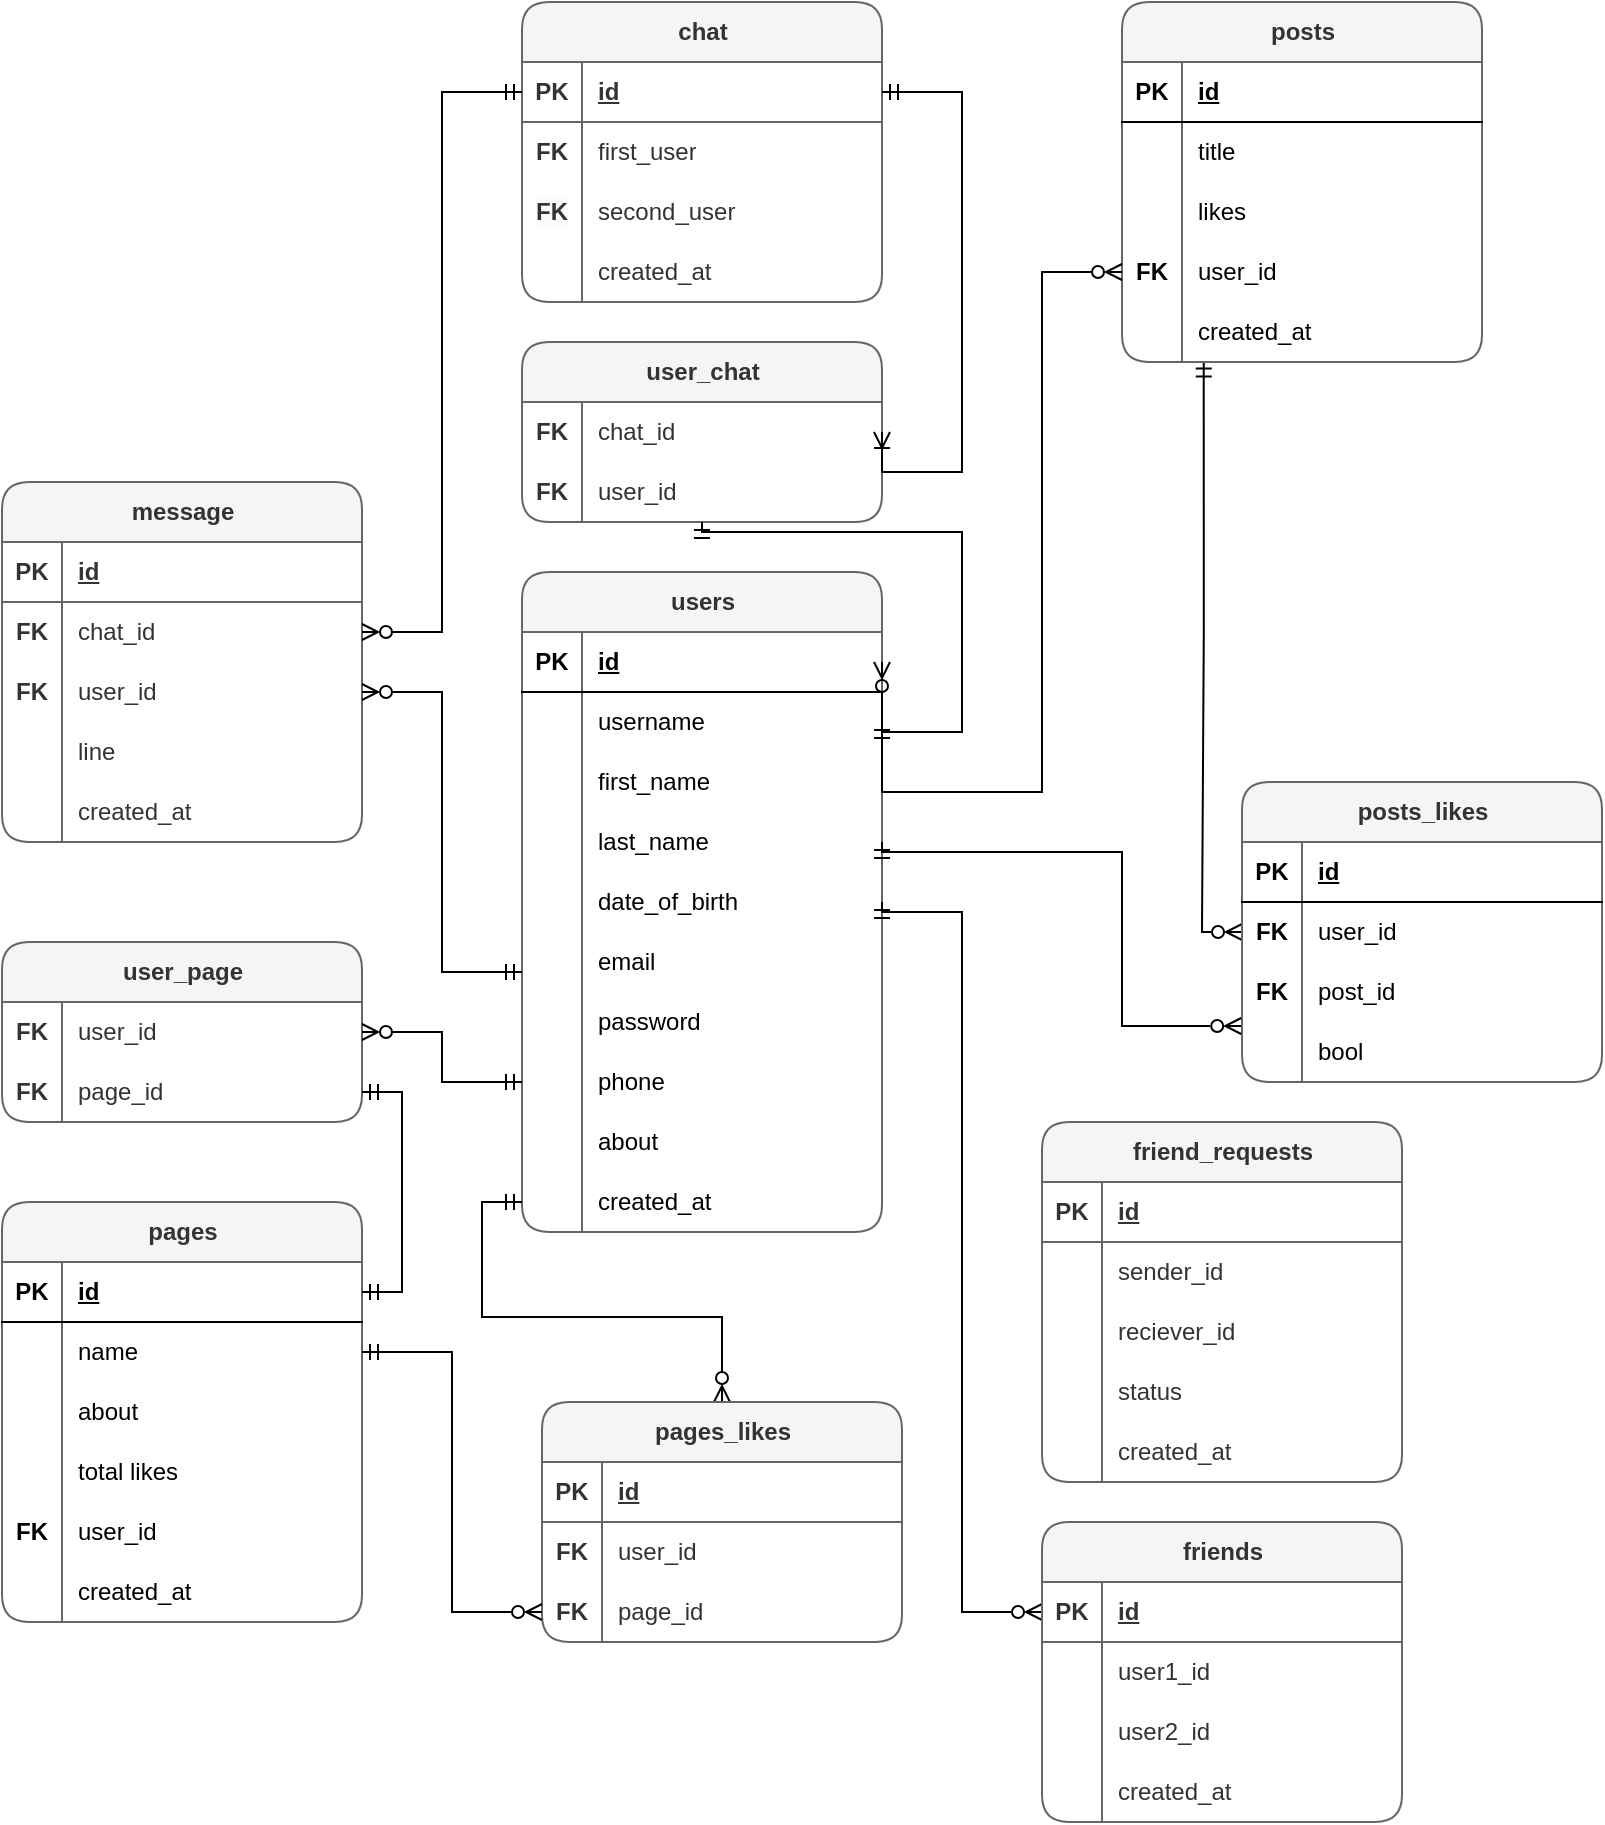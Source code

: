 <mxfile version="22.0.4" type="device">
  <diagram name="Page-1" id="I4KxSSYIozfJ_0uyXMY5">
    <mxGraphModel dx="1495" dy="1109" grid="1" gridSize="10" guides="1" tooltips="1" connect="1" arrows="1" fold="1" page="1" pageScale="1" pageWidth="850" pageHeight="1100" math="0" shadow="0">
      <root>
        <mxCell id="0" />
        <mxCell id="1" parent="0" />
        <mxCell id="FcxEfBLJY9ILIXoLvFfY-136" value="users" style="shape=table;startSize=30;container=1;collapsible=1;childLayout=tableLayout;fixedRows=1;rowLines=0;fontStyle=1;align=center;resizeLast=1;html=1;rounded=1;swimlaneLine=1;shadow=0;swimlaneFillColor=default;fillColor=#f5f5f5;fontColor=#333333;strokeColor=#666666;" parent="1" vertex="1">
          <mxGeometry x="500" y="885" width="180" height="330" as="geometry" />
        </mxCell>
        <mxCell id="FcxEfBLJY9ILIXoLvFfY-137" value="" style="shape=tableRow;horizontal=0;startSize=0;swimlaneHead=0;swimlaneBody=0;fillColor=none;collapsible=0;dropTarget=0;points=[[0,0.5],[1,0.5]];portConstraint=eastwest;top=0;left=0;right=0;bottom=1;" parent="FcxEfBLJY9ILIXoLvFfY-136" vertex="1">
          <mxGeometry y="30" width="180" height="30" as="geometry" />
        </mxCell>
        <mxCell id="FcxEfBLJY9ILIXoLvFfY-138" value="PK" style="shape=partialRectangle;connectable=0;fillColor=none;top=0;left=0;bottom=0;right=0;fontStyle=1;overflow=hidden;whiteSpace=wrap;html=1;" parent="FcxEfBLJY9ILIXoLvFfY-137" vertex="1">
          <mxGeometry width="30" height="30" as="geometry">
            <mxRectangle width="30" height="30" as="alternateBounds" />
          </mxGeometry>
        </mxCell>
        <mxCell id="FcxEfBLJY9ILIXoLvFfY-139" value="id" style="shape=partialRectangle;connectable=0;fillColor=none;top=0;left=0;bottom=0;right=0;align=left;spacingLeft=6;fontStyle=5;overflow=hidden;whiteSpace=wrap;html=1;" parent="FcxEfBLJY9ILIXoLvFfY-137" vertex="1">
          <mxGeometry x="30" width="150" height="30" as="geometry">
            <mxRectangle width="150" height="30" as="alternateBounds" />
          </mxGeometry>
        </mxCell>
        <mxCell id="FcxEfBLJY9ILIXoLvFfY-140" value="" style="shape=tableRow;horizontal=0;startSize=0;swimlaneHead=0;swimlaneBody=0;fillColor=none;collapsible=0;dropTarget=0;points=[[0,0.5],[1,0.5]];portConstraint=eastwest;top=0;left=0;right=0;bottom=0;" parent="FcxEfBLJY9ILIXoLvFfY-136" vertex="1">
          <mxGeometry y="60" width="180" height="30" as="geometry" />
        </mxCell>
        <mxCell id="FcxEfBLJY9ILIXoLvFfY-141" value="" style="shape=partialRectangle;connectable=0;fillColor=none;top=0;left=0;bottom=0;right=0;editable=1;overflow=hidden;whiteSpace=wrap;html=1;" parent="FcxEfBLJY9ILIXoLvFfY-140" vertex="1">
          <mxGeometry width="30" height="30" as="geometry">
            <mxRectangle width="30" height="30" as="alternateBounds" />
          </mxGeometry>
        </mxCell>
        <mxCell id="FcxEfBLJY9ILIXoLvFfY-142" value="username" style="shape=partialRectangle;connectable=0;fillColor=none;top=0;left=0;bottom=0;right=0;align=left;spacingLeft=6;overflow=hidden;whiteSpace=wrap;html=1;" parent="FcxEfBLJY9ILIXoLvFfY-140" vertex="1">
          <mxGeometry x="30" width="150" height="30" as="geometry">
            <mxRectangle width="150" height="30" as="alternateBounds" />
          </mxGeometry>
        </mxCell>
        <mxCell id="Ai6lD25HVfql-jd_F5Ge-145" value="" style="shape=tableRow;horizontal=0;startSize=0;swimlaneHead=0;swimlaneBody=0;fillColor=none;collapsible=0;dropTarget=0;points=[[0,0.5],[1,0.5]];portConstraint=eastwest;top=0;left=0;right=0;bottom=0;" parent="FcxEfBLJY9ILIXoLvFfY-136" vertex="1">
          <mxGeometry y="90" width="180" height="30" as="geometry" />
        </mxCell>
        <mxCell id="Ai6lD25HVfql-jd_F5Ge-146" value="" style="shape=partialRectangle;connectable=0;fillColor=none;top=0;left=0;bottom=0;right=0;editable=1;overflow=hidden;whiteSpace=wrap;html=1;" parent="Ai6lD25HVfql-jd_F5Ge-145" vertex="1">
          <mxGeometry width="30" height="30" as="geometry">
            <mxRectangle width="30" height="30" as="alternateBounds" />
          </mxGeometry>
        </mxCell>
        <mxCell id="Ai6lD25HVfql-jd_F5Ge-147" value="first_name" style="shape=partialRectangle;connectable=0;fillColor=none;top=0;left=0;bottom=0;right=0;align=left;spacingLeft=6;overflow=hidden;whiteSpace=wrap;html=1;" parent="Ai6lD25HVfql-jd_F5Ge-145" vertex="1">
          <mxGeometry x="30" width="150" height="30" as="geometry">
            <mxRectangle width="150" height="30" as="alternateBounds" />
          </mxGeometry>
        </mxCell>
        <mxCell id="FcxEfBLJY9ILIXoLvFfY-143" value="" style="shape=tableRow;horizontal=0;startSize=0;swimlaneHead=0;swimlaneBody=0;fillColor=none;collapsible=0;dropTarget=0;points=[[0,0.5],[1,0.5]];portConstraint=eastwest;top=0;left=0;right=0;bottom=0;" parent="FcxEfBLJY9ILIXoLvFfY-136" vertex="1">
          <mxGeometry y="120" width="180" height="30" as="geometry" />
        </mxCell>
        <mxCell id="FcxEfBLJY9ILIXoLvFfY-144" value="" style="shape=partialRectangle;connectable=0;fillColor=none;top=0;left=0;bottom=0;right=0;editable=1;overflow=hidden;whiteSpace=wrap;html=1;" parent="FcxEfBLJY9ILIXoLvFfY-143" vertex="1">
          <mxGeometry width="30" height="30" as="geometry">
            <mxRectangle width="30" height="30" as="alternateBounds" />
          </mxGeometry>
        </mxCell>
        <mxCell id="FcxEfBLJY9ILIXoLvFfY-145" value="last_name" style="shape=partialRectangle;connectable=0;fillColor=none;top=0;left=0;bottom=0;right=0;align=left;spacingLeft=6;overflow=hidden;whiteSpace=wrap;html=1;" parent="FcxEfBLJY9ILIXoLvFfY-143" vertex="1">
          <mxGeometry x="30" width="150" height="30" as="geometry">
            <mxRectangle width="150" height="30" as="alternateBounds" />
          </mxGeometry>
        </mxCell>
        <mxCell id="FcxEfBLJY9ILIXoLvFfY-146" value="" style="shape=tableRow;horizontal=0;startSize=0;swimlaneHead=0;swimlaneBody=0;fillColor=none;collapsible=0;dropTarget=0;points=[[0,0.5],[1,0.5]];portConstraint=eastwest;top=0;left=0;right=0;bottom=0;" parent="FcxEfBLJY9ILIXoLvFfY-136" vertex="1">
          <mxGeometry y="150" width="180" height="30" as="geometry" />
        </mxCell>
        <mxCell id="FcxEfBLJY9ILIXoLvFfY-147" value="" style="shape=partialRectangle;connectable=0;fillColor=none;top=0;left=0;bottom=0;right=0;editable=1;overflow=hidden;whiteSpace=wrap;html=1;" parent="FcxEfBLJY9ILIXoLvFfY-146" vertex="1">
          <mxGeometry width="30" height="30" as="geometry">
            <mxRectangle width="30" height="30" as="alternateBounds" />
          </mxGeometry>
        </mxCell>
        <mxCell id="FcxEfBLJY9ILIXoLvFfY-148" value="date_of_birth" style="shape=partialRectangle;connectable=0;fillColor=none;top=0;left=0;bottom=0;right=0;align=left;spacingLeft=6;overflow=hidden;whiteSpace=wrap;html=1;" parent="FcxEfBLJY9ILIXoLvFfY-146" vertex="1">
          <mxGeometry x="30" width="150" height="30" as="geometry">
            <mxRectangle width="150" height="30" as="alternateBounds" />
          </mxGeometry>
        </mxCell>
        <mxCell id="FcxEfBLJY9ILIXoLvFfY-151" value="" style="shape=tableRow;horizontal=0;startSize=0;swimlaneHead=0;swimlaneBody=0;fillColor=none;collapsible=0;dropTarget=0;points=[[0,0.5],[1,0.5]];portConstraint=eastwest;top=0;left=0;right=0;bottom=0;" parent="FcxEfBLJY9ILIXoLvFfY-136" vertex="1">
          <mxGeometry y="180" width="180" height="30" as="geometry" />
        </mxCell>
        <mxCell id="FcxEfBLJY9ILIXoLvFfY-152" value="" style="shape=partialRectangle;connectable=0;fillColor=none;top=0;left=0;bottom=0;right=0;editable=1;overflow=hidden;whiteSpace=wrap;html=1;" parent="FcxEfBLJY9ILIXoLvFfY-151" vertex="1">
          <mxGeometry width="30" height="30" as="geometry">
            <mxRectangle width="30" height="30" as="alternateBounds" />
          </mxGeometry>
        </mxCell>
        <mxCell id="FcxEfBLJY9ILIXoLvFfY-153" value="email" style="shape=partialRectangle;connectable=0;fillColor=none;top=0;left=0;bottom=0;right=0;align=left;spacingLeft=6;overflow=hidden;whiteSpace=wrap;html=1;" parent="FcxEfBLJY9ILIXoLvFfY-151" vertex="1">
          <mxGeometry x="30" width="150" height="30" as="geometry">
            <mxRectangle width="150" height="30" as="alternateBounds" />
          </mxGeometry>
        </mxCell>
        <mxCell id="FcxEfBLJY9ILIXoLvFfY-154" value="" style="shape=tableRow;horizontal=0;startSize=0;swimlaneHead=0;swimlaneBody=0;fillColor=none;collapsible=0;dropTarget=0;points=[[0,0.5],[1,0.5]];portConstraint=eastwest;top=0;left=0;right=0;bottom=0;" parent="FcxEfBLJY9ILIXoLvFfY-136" vertex="1">
          <mxGeometry y="210" width="180" height="30" as="geometry" />
        </mxCell>
        <mxCell id="FcxEfBLJY9ILIXoLvFfY-155" value="" style="shape=partialRectangle;connectable=0;fillColor=none;top=0;left=0;bottom=0;right=0;editable=1;overflow=hidden;whiteSpace=wrap;html=1;" parent="FcxEfBLJY9ILIXoLvFfY-154" vertex="1">
          <mxGeometry width="30" height="30" as="geometry">
            <mxRectangle width="30" height="30" as="alternateBounds" />
          </mxGeometry>
        </mxCell>
        <mxCell id="FcxEfBLJY9ILIXoLvFfY-156" value="password" style="shape=partialRectangle;connectable=0;fillColor=none;top=0;left=0;bottom=0;right=0;align=left;spacingLeft=6;overflow=hidden;whiteSpace=wrap;html=1;" parent="FcxEfBLJY9ILIXoLvFfY-154" vertex="1">
          <mxGeometry x="30" width="150" height="30" as="geometry">
            <mxRectangle width="150" height="30" as="alternateBounds" />
          </mxGeometry>
        </mxCell>
        <mxCell id="FcxEfBLJY9ILIXoLvFfY-157" value="" style="shape=tableRow;horizontal=0;startSize=0;swimlaneHead=0;swimlaneBody=0;fillColor=none;collapsible=0;dropTarget=0;points=[[0,0.5],[1,0.5]];portConstraint=eastwest;top=0;left=0;right=0;bottom=0;" parent="FcxEfBLJY9ILIXoLvFfY-136" vertex="1">
          <mxGeometry y="240" width="180" height="30" as="geometry" />
        </mxCell>
        <mxCell id="FcxEfBLJY9ILIXoLvFfY-158" value="" style="shape=partialRectangle;connectable=0;fillColor=none;top=0;left=0;bottom=0;right=0;editable=1;overflow=hidden;whiteSpace=wrap;html=1;" parent="FcxEfBLJY9ILIXoLvFfY-157" vertex="1">
          <mxGeometry width="30" height="30" as="geometry">
            <mxRectangle width="30" height="30" as="alternateBounds" />
          </mxGeometry>
        </mxCell>
        <mxCell id="FcxEfBLJY9ILIXoLvFfY-159" value="phone" style="shape=partialRectangle;connectable=0;fillColor=none;top=0;left=0;bottom=0;right=0;align=left;spacingLeft=6;overflow=hidden;whiteSpace=wrap;html=1;" parent="FcxEfBLJY9ILIXoLvFfY-157" vertex="1">
          <mxGeometry x="30" width="150" height="30" as="geometry">
            <mxRectangle width="150" height="30" as="alternateBounds" />
          </mxGeometry>
        </mxCell>
        <mxCell id="FcxEfBLJY9ILIXoLvFfY-160" value="" style="shape=tableRow;horizontal=0;startSize=0;swimlaneHead=0;swimlaneBody=0;fillColor=none;collapsible=0;dropTarget=0;points=[[0,0.5],[1,0.5]];portConstraint=eastwest;top=0;left=0;right=0;bottom=0;" parent="FcxEfBLJY9ILIXoLvFfY-136" vertex="1">
          <mxGeometry y="270" width="180" height="30" as="geometry" />
        </mxCell>
        <mxCell id="FcxEfBLJY9ILIXoLvFfY-161" value="" style="shape=partialRectangle;connectable=0;fillColor=none;top=0;left=0;bottom=0;right=0;editable=1;overflow=hidden;whiteSpace=wrap;html=1;" parent="FcxEfBLJY9ILIXoLvFfY-160" vertex="1">
          <mxGeometry width="30" height="30" as="geometry">
            <mxRectangle width="30" height="30" as="alternateBounds" />
          </mxGeometry>
        </mxCell>
        <mxCell id="FcxEfBLJY9ILIXoLvFfY-162" value="about" style="shape=partialRectangle;connectable=0;fillColor=none;top=0;left=0;bottom=0;right=0;align=left;spacingLeft=6;overflow=hidden;whiteSpace=wrap;html=1;" parent="FcxEfBLJY9ILIXoLvFfY-160" vertex="1">
          <mxGeometry x="30" width="150" height="30" as="geometry">
            <mxRectangle width="150" height="30" as="alternateBounds" />
          </mxGeometry>
        </mxCell>
        <mxCell id="AtB-B_yadzdF7hZxJ34J-9" value="" style="shape=tableRow;horizontal=0;startSize=0;swimlaneHead=0;swimlaneBody=0;fillColor=none;collapsible=0;dropTarget=0;points=[[0,0.5],[1,0.5]];portConstraint=eastwest;top=0;left=0;right=0;bottom=0;" parent="FcxEfBLJY9ILIXoLvFfY-136" vertex="1">
          <mxGeometry y="300" width="180" height="30" as="geometry" />
        </mxCell>
        <mxCell id="AtB-B_yadzdF7hZxJ34J-10" value="" style="shape=partialRectangle;connectable=0;fillColor=none;top=0;left=0;bottom=0;right=0;editable=1;overflow=hidden;whiteSpace=wrap;html=1;" parent="AtB-B_yadzdF7hZxJ34J-9" vertex="1">
          <mxGeometry width="30" height="30" as="geometry">
            <mxRectangle width="30" height="30" as="alternateBounds" />
          </mxGeometry>
        </mxCell>
        <mxCell id="AtB-B_yadzdF7hZxJ34J-11" value="created_at" style="shape=partialRectangle;connectable=0;fillColor=none;top=0;left=0;bottom=0;right=0;align=left;spacingLeft=6;overflow=hidden;whiteSpace=wrap;html=1;" parent="AtB-B_yadzdF7hZxJ34J-9" vertex="1">
          <mxGeometry x="30" width="150" height="30" as="geometry">
            <mxRectangle width="150" height="30" as="alternateBounds" />
          </mxGeometry>
        </mxCell>
        <mxCell id="Ai6lD25HVfql-jd_F5Ge-46" style="edgeStyle=orthogonalEdgeStyle;rounded=0;orthogonalLoop=1;jettySize=auto;html=1;entryX=0;entryY=0.5;entryDx=0;entryDy=0;fontFamily=Helvetica;fontSize=12;fontColor=#333333;startSize=6;endArrow=ERzeroToMany;endFill=0;startArrow=ERmandOne;startFill=0;exitX=0.227;exitY=0.973;exitDx=0;exitDy=0;exitPerimeter=0;" parent="1" source="FcxEfBLJY9ILIXoLvFfY-201" target="Ai6lD25HVfql-jd_F5Ge-37" edge="1">
          <mxGeometry relative="1" as="geometry" />
        </mxCell>
        <mxCell id="FcxEfBLJY9ILIXoLvFfY-188" value="posts" style="shape=table;startSize=30;container=1;collapsible=1;childLayout=tableLayout;fixedRows=1;rowLines=0;fontStyle=1;align=center;resizeLast=1;html=1;rounded=1;shadow=0;strokeColor=#666666;verticalAlign=middle;fontFamily=Helvetica;fontSize=12;fontColor=#333333;fillColor=#f5f5f5;swimlaneFillColor=default;" parent="1" vertex="1">
          <mxGeometry x="800" y="600" width="180" height="180" as="geometry" />
        </mxCell>
        <mxCell id="FcxEfBLJY9ILIXoLvFfY-189" value="" style="shape=tableRow;horizontal=0;startSize=0;swimlaneHead=0;swimlaneBody=0;fillColor=none;collapsible=0;dropTarget=0;points=[[0,0.5],[1,0.5]];portConstraint=eastwest;top=0;left=0;right=0;bottom=1;rounded=1;shadow=0;strokeColor=default;align=center;verticalAlign=middle;fontFamily=Helvetica;fontSize=12;fontColor=default;html=1;" parent="FcxEfBLJY9ILIXoLvFfY-188" vertex="1">
          <mxGeometry y="30" width="180" height="30" as="geometry" />
        </mxCell>
        <mxCell id="FcxEfBLJY9ILIXoLvFfY-190" value="PK" style="shape=partialRectangle;connectable=0;fillColor=none;top=0;left=0;bottom=0;right=0;fontStyle=1;overflow=hidden;whiteSpace=wrap;html=1;rounded=1;shadow=0;strokeColor=default;align=center;verticalAlign=middle;fontFamily=Helvetica;fontSize=12;fontColor=default;startSize=30;" parent="FcxEfBLJY9ILIXoLvFfY-189" vertex="1">
          <mxGeometry width="30" height="30" as="geometry">
            <mxRectangle width="30" height="30" as="alternateBounds" />
          </mxGeometry>
        </mxCell>
        <mxCell id="FcxEfBLJY9ILIXoLvFfY-191" value="id" style="shape=partialRectangle;connectable=0;fillColor=none;top=0;left=0;bottom=0;right=0;align=left;spacingLeft=6;fontStyle=5;overflow=hidden;whiteSpace=wrap;html=1;rounded=1;shadow=0;strokeColor=default;verticalAlign=middle;fontFamily=Helvetica;fontSize=12;fontColor=default;startSize=30;" parent="FcxEfBLJY9ILIXoLvFfY-189" vertex="1">
          <mxGeometry x="30" width="150" height="30" as="geometry">
            <mxRectangle width="150" height="30" as="alternateBounds" />
          </mxGeometry>
        </mxCell>
        <mxCell id="FcxEfBLJY9ILIXoLvFfY-192" value="" style="shape=tableRow;horizontal=0;startSize=0;swimlaneHead=0;swimlaneBody=0;fillColor=none;collapsible=0;dropTarget=0;points=[[0,0.5],[1,0.5]];portConstraint=eastwest;top=0;left=0;right=0;bottom=0;rounded=1;shadow=0;strokeColor=default;align=center;verticalAlign=middle;fontFamily=Helvetica;fontSize=12;fontColor=default;html=1;" parent="FcxEfBLJY9ILIXoLvFfY-188" vertex="1">
          <mxGeometry y="60" width="180" height="30" as="geometry" />
        </mxCell>
        <mxCell id="FcxEfBLJY9ILIXoLvFfY-193" value="" style="shape=partialRectangle;connectable=0;fillColor=none;top=0;left=0;bottom=0;right=0;editable=1;overflow=hidden;whiteSpace=wrap;html=1;rounded=1;shadow=0;strokeColor=default;align=center;verticalAlign=middle;fontFamily=Helvetica;fontSize=12;fontColor=default;startSize=30;" parent="FcxEfBLJY9ILIXoLvFfY-192" vertex="1">
          <mxGeometry width="30" height="30" as="geometry">
            <mxRectangle width="30" height="30" as="alternateBounds" />
          </mxGeometry>
        </mxCell>
        <mxCell id="FcxEfBLJY9ILIXoLvFfY-194" value="title" style="shape=partialRectangle;connectable=0;fillColor=none;top=0;left=0;bottom=0;right=0;align=left;spacingLeft=6;overflow=hidden;whiteSpace=wrap;html=1;rounded=1;shadow=0;strokeColor=default;verticalAlign=middle;fontFamily=Helvetica;fontSize=12;fontColor=default;startSize=30;" parent="FcxEfBLJY9ILIXoLvFfY-192" vertex="1">
          <mxGeometry x="30" width="150" height="30" as="geometry">
            <mxRectangle width="150" height="30" as="alternateBounds" />
          </mxGeometry>
        </mxCell>
        <mxCell id="FcxEfBLJY9ILIXoLvFfY-195" value="" style="shape=tableRow;horizontal=0;startSize=0;swimlaneHead=0;swimlaneBody=0;fillColor=none;collapsible=0;dropTarget=0;points=[[0,0.5],[1,0.5]];portConstraint=eastwest;top=0;left=0;right=0;bottom=0;rounded=1;shadow=0;strokeColor=default;align=center;verticalAlign=middle;fontFamily=Helvetica;fontSize=12;fontColor=default;html=1;" parent="FcxEfBLJY9ILIXoLvFfY-188" vertex="1">
          <mxGeometry y="90" width="180" height="30" as="geometry" />
        </mxCell>
        <mxCell id="FcxEfBLJY9ILIXoLvFfY-196" value="" style="shape=partialRectangle;connectable=0;fillColor=none;top=0;left=0;bottom=0;right=0;editable=1;overflow=hidden;whiteSpace=wrap;html=1;rounded=1;shadow=0;strokeColor=default;align=center;verticalAlign=middle;fontFamily=Helvetica;fontSize=12;fontColor=default;startSize=30;" parent="FcxEfBLJY9ILIXoLvFfY-195" vertex="1">
          <mxGeometry width="30" height="30" as="geometry">
            <mxRectangle width="30" height="30" as="alternateBounds" />
          </mxGeometry>
        </mxCell>
        <mxCell id="FcxEfBLJY9ILIXoLvFfY-197" value="likes" style="shape=partialRectangle;connectable=0;fillColor=none;top=0;left=0;bottom=0;right=0;align=left;spacingLeft=6;overflow=hidden;whiteSpace=wrap;html=1;rounded=1;shadow=0;strokeColor=default;verticalAlign=middle;fontFamily=Helvetica;fontSize=12;fontColor=default;startSize=30;" parent="FcxEfBLJY9ILIXoLvFfY-195" vertex="1">
          <mxGeometry x="30" width="150" height="30" as="geometry">
            <mxRectangle width="150" height="30" as="alternateBounds" />
          </mxGeometry>
        </mxCell>
        <mxCell id="FcxEfBLJY9ILIXoLvFfY-198" value="" style="shape=tableRow;horizontal=0;startSize=0;swimlaneHead=0;swimlaneBody=0;fillColor=none;collapsible=0;dropTarget=0;points=[[0,0.5],[1,0.5]];portConstraint=eastwest;top=0;left=0;right=0;bottom=0;rounded=1;shadow=0;strokeColor=default;align=center;verticalAlign=middle;fontFamily=Helvetica;fontSize=12;fontColor=default;html=1;" parent="FcxEfBLJY9ILIXoLvFfY-188" vertex="1">
          <mxGeometry y="120" width="180" height="30" as="geometry" />
        </mxCell>
        <mxCell id="FcxEfBLJY9ILIXoLvFfY-199" value="&lt;b&gt;FK&lt;/b&gt;" style="shape=partialRectangle;connectable=0;fillColor=none;top=0;left=0;bottom=0;right=0;editable=1;overflow=hidden;whiteSpace=wrap;html=1;rounded=1;shadow=0;strokeColor=default;align=center;verticalAlign=middle;fontFamily=Helvetica;fontSize=12;fontColor=default;startSize=30;" parent="FcxEfBLJY9ILIXoLvFfY-198" vertex="1">
          <mxGeometry width="30" height="30" as="geometry">
            <mxRectangle width="30" height="30" as="alternateBounds" />
          </mxGeometry>
        </mxCell>
        <mxCell id="FcxEfBLJY9ILIXoLvFfY-200" value="user_id" style="shape=partialRectangle;connectable=0;fillColor=none;top=0;left=0;bottom=0;right=0;align=left;spacingLeft=6;overflow=hidden;whiteSpace=wrap;html=1;rounded=1;shadow=0;strokeColor=default;verticalAlign=middle;fontFamily=Helvetica;fontSize=12;fontColor=default;startSize=30;" parent="FcxEfBLJY9ILIXoLvFfY-198" vertex="1">
          <mxGeometry x="30" width="150" height="30" as="geometry">
            <mxRectangle width="150" height="30" as="alternateBounds" />
          </mxGeometry>
        </mxCell>
        <mxCell id="FcxEfBLJY9ILIXoLvFfY-201" value="" style="shape=tableRow;horizontal=0;startSize=0;swimlaneHead=0;swimlaneBody=0;fillColor=none;collapsible=0;dropTarget=0;points=[[0,0.5],[1,0.5]];portConstraint=eastwest;top=0;left=0;right=0;bottom=0;rounded=1;shadow=0;strokeColor=default;align=center;verticalAlign=middle;fontFamily=Helvetica;fontSize=12;fontColor=default;html=1;" parent="FcxEfBLJY9ILIXoLvFfY-188" vertex="1">
          <mxGeometry y="150" width="180" height="30" as="geometry" />
        </mxCell>
        <mxCell id="FcxEfBLJY9ILIXoLvFfY-202" value="" style="shape=partialRectangle;connectable=0;fillColor=none;top=0;left=0;bottom=0;right=0;editable=1;overflow=hidden;whiteSpace=wrap;html=1;rounded=1;shadow=0;strokeColor=default;align=center;verticalAlign=middle;fontFamily=Helvetica;fontSize=12;fontColor=default;startSize=30;" parent="FcxEfBLJY9ILIXoLvFfY-201" vertex="1">
          <mxGeometry width="30" height="30" as="geometry">
            <mxRectangle width="30" height="30" as="alternateBounds" />
          </mxGeometry>
        </mxCell>
        <mxCell id="FcxEfBLJY9ILIXoLvFfY-203" value="created_at" style="shape=partialRectangle;connectable=0;fillColor=none;top=0;left=0;bottom=0;right=0;align=left;spacingLeft=6;overflow=hidden;whiteSpace=wrap;html=1;rounded=1;shadow=0;strokeColor=default;verticalAlign=middle;fontFamily=Helvetica;fontSize=12;fontColor=default;startSize=30;" parent="FcxEfBLJY9ILIXoLvFfY-201" vertex="1">
          <mxGeometry x="30" width="150" height="30" as="geometry">
            <mxRectangle width="150" height="30" as="alternateBounds" />
          </mxGeometry>
        </mxCell>
        <mxCell id="FcxEfBLJY9ILIXoLvFfY-220" value="chat" style="shape=table;startSize=30;container=1;collapsible=1;childLayout=tableLayout;fixedRows=1;rowLines=0;fontStyle=1;align=center;resizeLast=1;html=1;rounded=1;shadow=0;strokeColor=#666666;verticalAlign=middle;fontFamily=Helvetica;fontSize=12;fontColor=#333333;fillColor=#f5f5f5;swimlaneFillColor=default;" parent="1" vertex="1">
          <mxGeometry x="500" y="600" width="180" height="150" as="geometry" />
        </mxCell>
        <mxCell id="FcxEfBLJY9ILIXoLvFfY-221" value="" style="shape=tableRow;horizontal=0;startSize=0;swimlaneHead=0;swimlaneBody=0;fillColor=none;collapsible=0;dropTarget=0;points=[[0,0.5],[1,0.5]];portConstraint=eastwest;top=0;left=0;right=0;bottom=1;rounded=1;shadow=0;strokeColor=#666666;align=center;verticalAlign=middle;fontFamily=Helvetica;fontSize=12;fontColor=#333333;html=1;" parent="FcxEfBLJY9ILIXoLvFfY-220" vertex="1">
          <mxGeometry y="30" width="180" height="30" as="geometry" />
        </mxCell>
        <mxCell id="FcxEfBLJY9ILIXoLvFfY-222" value="PK" style="shape=partialRectangle;connectable=0;fillColor=none;top=0;left=0;bottom=0;right=0;fontStyle=1;overflow=hidden;whiteSpace=wrap;html=1;rounded=1;shadow=0;strokeColor=#666666;align=center;verticalAlign=middle;fontFamily=Helvetica;fontSize=12;fontColor=#333333;startSize=30;" parent="FcxEfBLJY9ILIXoLvFfY-221" vertex="1">
          <mxGeometry width="30" height="30" as="geometry">
            <mxRectangle width="30" height="30" as="alternateBounds" />
          </mxGeometry>
        </mxCell>
        <mxCell id="FcxEfBLJY9ILIXoLvFfY-223" value="id" style="shape=partialRectangle;connectable=0;fillColor=none;top=0;left=0;bottom=0;right=0;align=left;spacingLeft=6;fontStyle=5;overflow=hidden;whiteSpace=wrap;html=1;rounded=1;shadow=0;strokeColor=#666666;verticalAlign=middle;fontFamily=Helvetica;fontSize=12;fontColor=#333333;startSize=30;" parent="FcxEfBLJY9ILIXoLvFfY-221" vertex="1">
          <mxGeometry x="30" width="150" height="30" as="geometry">
            <mxRectangle width="150" height="30" as="alternateBounds" />
          </mxGeometry>
        </mxCell>
        <mxCell id="FcxEfBLJY9ILIXoLvFfY-224" value="" style="shape=tableRow;horizontal=0;startSize=0;swimlaneHead=0;swimlaneBody=0;fillColor=none;collapsible=0;dropTarget=0;points=[[0,0.5],[1,0.5]];portConstraint=eastwest;top=0;left=0;right=0;bottom=0;rounded=1;shadow=0;strokeColor=#666666;align=center;verticalAlign=middle;fontFamily=Helvetica;fontSize=12;fontColor=#333333;html=1;" parent="FcxEfBLJY9ILIXoLvFfY-220" vertex="1">
          <mxGeometry y="60" width="180" height="30" as="geometry" />
        </mxCell>
        <mxCell id="FcxEfBLJY9ILIXoLvFfY-225" value="&lt;b&gt;FK&lt;/b&gt;" style="shape=partialRectangle;connectable=0;fillColor=none;top=0;left=0;bottom=0;right=0;editable=1;overflow=hidden;whiteSpace=wrap;html=1;rounded=1;shadow=0;strokeColor=#666666;align=center;verticalAlign=middle;fontFamily=Helvetica;fontSize=12;fontColor=#333333;startSize=30;" parent="FcxEfBLJY9ILIXoLvFfY-224" vertex="1">
          <mxGeometry width="30" height="30" as="geometry">
            <mxRectangle width="30" height="30" as="alternateBounds" />
          </mxGeometry>
        </mxCell>
        <mxCell id="FcxEfBLJY9ILIXoLvFfY-226" value="first_user" style="shape=partialRectangle;connectable=0;fillColor=none;top=0;left=0;bottom=0;right=0;align=left;spacingLeft=6;overflow=hidden;whiteSpace=wrap;html=1;rounded=1;shadow=0;strokeColor=#666666;verticalAlign=middle;fontFamily=Helvetica;fontSize=12;fontColor=#333333;startSize=30;" parent="FcxEfBLJY9ILIXoLvFfY-224" vertex="1">
          <mxGeometry x="30" width="150" height="30" as="geometry">
            <mxRectangle width="150" height="30" as="alternateBounds" />
          </mxGeometry>
        </mxCell>
        <mxCell id="FcxEfBLJY9ILIXoLvFfY-227" value="" style="shape=tableRow;horizontal=0;startSize=0;swimlaneHead=0;swimlaneBody=0;fillColor=none;collapsible=0;dropTarget=0;points=[[0,0.5],[1,0.5]];portConstraint=eastwest;top=0;left=0;right=0;bottom=0;rounded=1;shadow=0;strokeColor=#666666;align=center;verticalAlign=middle;fontFamily=Helvetica;fontSize=12;fontColor=#333333;html=1;" parent="FcxEfBLJY9ILIXoLvFfY-220" vertex="1">
          <mxGeometry y="90" width="180" height="30" as="geometry" />
        </mxCell>
        <mxCell id="FcxEfBLJY9ILIXoLvFfY-228" value="&lt;meta charset=&quot;utf-8&quot;&gt;&lt;b style=&quot;border-color: var(--border-color); color: rgb(51, 51, 51); font-family: Helvetica; font-size: 12px; font-style: normal; font-variant-ligatures: normal; font-variant-caps: normal; letter-spacing: normal; orphans: 2; text-align: center; text-indent: 0px; text-transform: none; widows: 2; word-spacing: 0px; -webkit-text-stroke-width: 0px; background-color: rgb(251, 251, 251); text-decoration-thickness: initial; text-decoration-style: initial; text-decoration-color: initial;&quot;&gt;FK&lt;/b&gt;" style="shape=partialRectangle;connectable=0;fillColor=none;top=0;left=0;bottom=0;right=0;editable=1;overflow=hidden;whiteSpace=wrap;html=1;rounded=1;shadow=0;strokeColor=#666666;align=center;verticalAlign=middle;fontFamily=Helvetica;fontSize=12;fontColor=#333333;startSize=30;" parent="FcxEfBLJY9ILIXoLvFfY-227" vertex="1">
          <mxGeometry width="30" height="30" as="geometry">
            <mxRectangle width="30" height="30" as="alternateBounds" />
          </mxGeometry>
        </mxCell>
        <mxCell id="FcxEfBLJY9ILIXoLvFfY-229" value="second_user" style="shape=partialRectangle;connectable=0;fillColor=none;top=0;left=0;bottom=0;right=0;align=left;spacingLeft=6;overflow=hidden;whiteSpace=wrap;html=1;rounded=1;shadow=0;strokeColor=#666666;verticalAlign=middle;fontFamily=Helvetica;fontSize=12;fontColor=#333333;startSize=30;" parent="FcxEfBLJY9ILIXoLvFfY-227" vertex="1">
          <mxGeometry x="30" width="150" height="30" as="geometry">
            <mxRectangle width="150" height="30" as="alternateBounds" />
          </mxGeometry>
        </mxCell>
        <mxCell id="FcxEfBLJY9ILIXoLvFfY-230" value="" style="shape=tableRow;horizontal=0;startSize=0;swimlaneHead=0;swimlaneBody=0;fillColor=none;collapsible=0;dropTarget=0;points=[[0,0.5],[1,0.5]];portConstraint=eastwest;top=0;left=0;right=0;bottom=0;rounded=1;shadow=0;strokeColor=#666666;align=center;verticalAlign=middle;fontFamily=Helvetica;fontSize=12;fontColor=#333333;html=1;" parent="FcxEfBLJY9ILIXoLvFfY-220" vertex="1">
          <mxGeometry y="120" width="180" height="30" as="geometry" />
        </mxCell>
        <mxCell id="FcxEfBLJY9ILIXoLvFfY-231" value="" style="shape=partialRectangle;connectable=0;fillColor=none;top=0;left=0;bottom=0;right=0;editable=1;overflow=hidden;whiteSpace=wrap;html=1;rounded=1;shadow=0;strokeColor=#666666;align=center;verticalAlign=middle;fontFamily=Helvetica;fontSize=12;fontColor=#333333;startSize=30;" parent="FcxEfBLJY9ILIXoLvFfY-230" vertex="1">
          <mxGeometry width="30" height="30" as="geometry">
            <mxRectangle width="30" height="30" as="alternateBounds" />
          </mxGeometry>
        </mxCell>
        <mxCell id="FcxEfBLJY9ILIXoLvFfY-232" value="created_at" style="shape=partialRectangle;connectable=0;fillColor=none;top=0;left=0;bottom=0;right=0;align=left;spacingLeft=6;overflow=hidden;whiteSpace=wrap;html=1;rounded=1;shadow=0;strokeColor=#666666;verticalAlign=middle;fontFamily=Helvetica;fontSize=12;fontColor=#333333;startSize=30;" parent="FcxEfBLJY9ILIXoLvFfY-230" vertex="1">
          <mxGeometry x="30" width="150" height="30" as="geometry">
            <mxRectangle width="150" height="30" as="alternateBounds" />
          </mxGeometry>
        </mxCell>
        <mxCell id="FcxEfBLJY9ILIXoLvFfY-233" value="message" style="shape=table;startSize=30;container=1;collapsible=1;childLayout=tableLayout;fixedRows=1;rowLines=0;fontStyle=1;align=center;resizeLast=1;html=1;rounded=1;shadow=0;strokeColor=#666666;verticalAlign=middle;fontFamily=Helvetica;fontSize=12;fontColor=#333333;fillColor=#f5f5f5;swimlaneFillColor=default;" parent="1" vertex="1">
          <mxGeometry x="240" y="840" width="180" height="180" as="geometry" />
        </mxCell>
        <mxCell id="FcxEfBLJY9ILIXoLvFfY-234" value="" style="shape=tableRow;horizontal=0;startSize=0;swimlaneHead=0;swimlaneBody=0;fillColor=none;collapsible=0;dropTarget=0;points=[[0,0.5],[1,0.5]];portConstraint=eastwest;top=0;left=0;right=0;bottom=1;rounded=1;shadow=0;strokeColor=#666666;align=center;verticalAlign=middle;fontFamily=Helvetica;fontSize=12;fontColor=#333333;html=1;" parent="FcxEfBLJY9ILIXoLvFfY-233" vertex="1">
          <mxGeometry y="30" width="180" height="30" as="geometry" />
        </mxCell>
        <mxCell id="FcxEfBLJY9ILIXoLvFfY-235" value="PK" style="shape=partialRectangle;connectable=0;fillColor=none;top=0;left=0;bottom=0;right=0;fontStyle=1;overflow=hidden;whiteSpace=wrap;html=1;rounded=1;shadow=0;strokeColor=#666666;align=center;verticalAlign=middle;fontFamily=Helvetica;fontSize=12;fontColor=#333333;startSize=30;" parent="FcxEfBLJY9ILIXoLvFfY-234" vertex="1">
          <mxGeometry width="30" height="30" as="geometry">
            <mxRectangle width="30" height="30" as="alternateBounds" />
          </mxGeometry>
        </mxCell>
        <mxCell id="FcxEfBLJY9ILIXoLvFfY-236" value="id" style="shape=partialRectangle;connectable=0;fillColor=none;top=0;left=0;bottom=0;right=0;align=left;spacingLeft=6;fontStyle=5;overflow=hidden;whiteSpace=wrap;html=1;rounded=1;shadow=0;strokeColor=#666666;verticalAlign=middle;fontFamily=Helvetica;fontSize=12;fontColor=#333333;startSize=30;" parent="FcxEfBLJY9ILIXoLvFfY-234" vertex="1">
          <mxGeometry x="30" width="150" height="30" as="geometry">
            <mxRectangle width="150" height="30" as="alternateBounds" />
          </mxGeometry>
        </mxCell>
        <mxCell id="FcxEfBLJY9ILIXoLvFfY-237" value="" style="shape=tableRow;horizontal=0;startSize=0;swimlaneHead=0;swimlaneBody=0;fillColor=none;collapsible=0;dropTarget=0;points=[[0,0.5],[1,0.5]];portConstraint=eastwest;top=0;left=0;right=0;bottom=0;rounded=1;shadow=0;strokeColor=#666666;align=center;verticalAlign=middle;fontFamily=Helvetica;fontSize=12;fontColor=#333333;html=1;" parent="FcxEfBLJY9ILIXoLvFfY-233" vertex="1">
          <mxGeometry y="60" width="180" height="30" as="geometry" />
        </mxCell>
        <mxCell id="FcxEfBLJY9ILIXoLvFfY-238" value="&lt;b&gt;FK&lt;/b&gt;" style="shape=partialRectangle;connectable=0;fillColor=none;top=0;left=0;bottom=0;right=0;editable=1;overflow=hidden;whiteSpace=wrap;html=1;rounded=1;shadow=0;strokeColor=#666666;align=center;verticalAlign=middle;fontFamily=Helvetica;fontSize=12;fontColor=#333333;startSize=30;" parent="FcxEfBLJY9ILIXoLvFfY-237" vertex="1">
          <mxGeometry width="30" height="30" as="geometry">
            <mxRectangle width="30" height="30" as="alternateBounds" />
          </mxGeometry>
        </mxCell>
        <mxCell id="FcxEfBLJY9ILIXoLvFfY-239" value="chat_id" style="shape=partialRectangle;connectable=0;fillColor=none;top=0;left=0;bottom=0;right=0;align=left;spacingLeft=6;overflow=hidden;whiteSpace=wrap;html=1;rounded=1;shadow=0;strokeColor=#666666;verticalAlign=middle;fontFamily=Helvetica;fontSize=12;fontColor=#333333;startSize=30;" parent="FcxEfBLJY9ILIXoLvFfY-237" vertex="1">
          <mxGeometry x="30" width="150" height="30" as="geometry">
            <mxRectangle width="150" height="30" as="alternateBounds" />
          </mxGeometry>
        </mxCell>
        <mxCell id="FcxEfBLJY9ILIXoLvFfY-240" value="" style="shape=tableRow;horizontal=0;startSize=0;swimlaneHead=0;swimlaneBody=0;fillColor=none;collapsible=0;dropTarget=0;points=[[0,0.5],[1,0.5]];portConstraint=eastwest;top=0;left=0;right=0;bottom=0;rounded=1;shadow=0;strokeColor=#666666;align=center;verticalAlign=middle;fontFamily=Helvetica;fontSize=12;fontColor=#333333;html=1;" parent="FcxEfBLJY9ILIXoLvFfY-233" vertex="1">
          <mxGeometry y="90" width="180" height="30" as="geometry" />
        </mxCell>
        <mxCell id="FcxEfBLJY9ILIXoLvFfY-241" value="&lt;b&gt;FK&lt;/b&gt;" style="shape=partialRectangle;connectable=0;fillColor=none;top=0;left=0;bottom=0;right=0;editable=1;overflow=hidden;whiteSpace=wrap;html=1;rounded=1;shadow=0;strokeColor=#666666;align=center;verticalAlign=middle;fontFamily=Helvetica;fontSize=12;fontColor=#333333;startSize=30;" parent="FcxEfBLJY9ILIXoLvFfY-240" vertex="1">
          <mxGeometry width="30" height="30" as="geometry">
            <mxRectangle width="30" height="30" as="alternateBounds" />
          </mxGeometry>
        </mxCell>
        <mxCell id="FcxEfBLJY9ILIXoLvFfY-242" value="user_id" style="shape=partialRectangle;connectable=0;fillColor=none;top=0;left=0;bottom=0;right=0;align=left;spacingLeft=6;overflow=hidden;whiteSpace=wrap;html=1;rounded=1;shadow=0;strokeColor=#666666;verticalAlign=middle;fontFamily=Helvetica;fontSize=12;fontColor=#333333;startSize=30;" parent="FcxEfBLJY9ILIXoLvFfY-240" vertex="1">
          <mxGeometry x="30" width="150" height="30" as="geometry">
            <mxRectangle width="150" height="30" as="alternateBounds" />
          </mxGeometry>
        </mxCell>
        <mxCell id="FcxEfBLJY9ILIXoLvFfY-243" value="" style="shape=tableRow;horizontal=0;startSize=0;swimlaneHead=0;swimlaneBody=0;fillColor=none;collapsible=0;dropTarget=0;points=[[0,0.5],[1,0.5]];portConstraint=eastwest;top=0;left=0;right=0;bottom=0;rounded=1;shadow=0;strokeColor=#666666;align=center;verticalAlign=middle;fontFamily=Helvetica;fontSize=12;fontColor=#333333;html=1;" parent="FcxEfBLJY9ILIXoLvFfY-233" vertex="1">
          <mxGeometry y="120" width="180" height="30" as="geometry" />
        </mxCell>
        <mxCell id="FcxEfBLJY9ILIXoLvFfY-244" value="" style="shape=partialRectangle;connectable=0;fillColor=none;top=0;left=0;bottom=0;right=0;editable=1;overflow=hidden;whiteSpace=wrap;html=1;rounded=1;shadow=0;strokeColor=#666666;align=center;verticalAlign=middle;fontFamily=Helvetica;fontSize=12;fontColor=#333333;startSize=30;" parent="FcxEfBLJY9ILIXoLvFfY-243" vertex="1">
          <mxGeometry width="30" height="30" as="geometry">
            <mxRectangle width="30" height="30" as="alternateBounds" />
          </mxGeometry>
        </mxCell>
        <mxCell id="FcxEfBLJY9ILIXoLvFfY-245" value="line" style="shape=partialRectangle;connectable=0;fillColor=none;top=0;left=0;bottom=0;right=0;align=left;spacingLeft=6;overflow=hidden;whiteSpace=wrap;html=1;rounded=1;shadow=0;strokeColor=#666666;verticalAlign=middle;fontFamily=Helvetica;fontSize=12;fontColor=#333333;startSize=30;" parent="FcxEfBLJY9ILIXoLvFfY-243" vertex="1">
          <mxGeometry x="30" width="150" height="30" as="geometry">
            <mxRectangle width="150" height="30" as="alternateBounds" />
          </mxGeometry>
        </mxCell>
        <mxCell id="AtB-B_yadzdF7hZxJ34J-5" value="" style="shape=tableRow;horizontal=0;startSize=0;swimlaneHead=0;swimlaneBody=0;fillColor=none;collapsible=0;dropTarget=0;points=[[0,0.5],[1,0.5]];portConstraint=eastwest;top=0;left=0;right=0;bottom=0;rounded=1;shadow=0;strokeColor=#666666;align=center;verticalAlign=middle;fontFamily=Helvetica;fontSize=12;fontColor=#333333;html=1;" parent="FcxEfBLJY9ILIXoLvFfY-233" vertex="1">
          <mxGeometry y="150" width="180" height="30" as="geometry" />
        </mxCell>
        <mxCell id="AtB-B_yadzdF7hZxJ34J-6" value="" style="shape=partialRectangle;connectable=0;fillColor=none;top=0;left=0;bottom=0;right=0;editable=1;overflow=hidden;whiteSpace=wrap;html=1;rounded=1;shadow=0;strokeColor=#666666;align=center;verticalAlign=middle;fontFamily=Helvetica;fontSize=12;fontColor=#333333;startSize=30;" parent="AtB-B_yadzdF7hZxJ34J-5" vertex="1">
          <mxGeometry width="30" height="30" as="geometry">
            <mxRectangle width="30" height="30" as="alternateBounds" />
          </mxGeometry>
        </mxCell>
        <mxCell id="AtB-B_yadzdF7hZxJ34J-7" value="created_at" style="shape=partialRectangle;connectable=0;fillColor=none;top=0;left=0;bottom=0;right=0;align=left;spacingLeft=6;overflow=hidden;whiteSpace=wrap;html=1;rounded=1;shadow=0;strokeColor=#666666;verticalAlign=middle;fontFamily=Helvetica;fontSize=12;fontColor=#333333;startSize=30;" parent="AtB-B_yadzdF7hZxJ34J-5" vertex="1">
          <mxGeometry x="30" width="150" height="30" as="geometry">
            <mxRectangle width="150" height="30" as="alternateBounds" />
          </mxGeometry>
        </mxCell>
        <mxCell id="FcxEfBLJY9ILIXoLvFfY-246" value="user_chat" style="shape=table;startSize=30;container=1;collapsible=1;childLayout=tableLayout;fixedRows=1;rowLines=0;fontStyle=1;align=center;resizeLast=1;html=1;rounded=1;shadow=0;strokeColor=#666666;verticalAlign=middle;fontFamily=Helvetica;fontSize=12;fontColor=#333333;fillColor=#f5f5f5;swimlaneFillColor=default;movable=1;resizable=1;rotatable=1;deletable=1;editable=1;locked=0;connectable=1;" parent="1" vertex="1">
          <mxGeometry x="500" y="770" width="180" height="90" as="geometry" />
        </mxCell>
        <mxCell id="FcxEfBLJY9ILIXoLvFfY-250" value="" style="shape=tableRow;horizontal=0;startSize=0;swimlaneHead=0;swimlaneBody=0;fillColor=none;collapsible=0;dropTarget=0;points=[[0,0.5],[1,0.5]];portConstraint=eastwest;top=0;left=0;right=0;bottom=0;rounded=1;shadow=0;strokeColor=#666666;align=center;verticalAlign=middle;fontFamily=Helvetica;fontSize=12;fontColor=#333333;html=1;" parent="FcxEfBLJY9ILIXoLvFfY-246" vertex="1">
          <mxGeometry y="30" width="180" height="30" as="geometry" />
        </mxCell>
        <mxCell id="FcxEfBLJY9ILIXoLvFfY-251" value="&lt;b&gt;FK&lt;/b&gt;" style="shape=partialRectangle;connectable=0;fillColor=none;top=0;left=0;bottom=0;right=0;editable=1;overflow=hidden;whiteSpace=wrap;html=1;rounded=1;shadow=0;strokeColor=#666666;align=center;verticalAlign=middle;fontFamily=Helvetica;fontSize=12;fontColor=#333333;startSize=30;" parent="FcxEfBLJY9ILIXoLvFfY-250" vertex="1">
          <mxGeometry width="30" height="30" as="geometry">
            <mxRectangle width="30" height="30" as="alternateBounds" />
          </mxGeometry>
        </mxCell>
        <mxCell id="FcxEfBLJY9ILIXoLvFfY-252" value="chat_id" style="shape=partialRectangle;connectable=0;fillColor=none;top=0;left=0;bottom=0;right=0;align=left;spacingLeft=6;overflow=hidden;whiteSpace=wrap;html=1;rounded=1;shadow=0;strokeColor=#666666;verticalAlign=middle;fontFamily=Helvetica;fontSize=12;fontColor=#333333;startSize=30;" parent="FcxEfBLJY9ILIXoLvFfY-250" vertex="1">
          <mxGeometry x="30" width="150" height="30" as="geometry">
            <mxRectangle width="150" height="30" as="alternateBounds" />
          </mxGeometry>
        </mxCell>
        <mxCell id="FcxEfBLJY9ILIXoLvFfY-253" value="" style="shape=tableRow;horizontal=0;startSize=0;swimlaneHead=0;swimlaneBody=0;fillColor=none;collapsible=0;dropTarget=0;points=[[0,0.5],[1,0.5]];portConstraint=eastwest;top=0;left=0;right=0;bottom=0;rounded=1;shadow=0;strokeColor=#666666;align=center;verticalAlign=middle;fontFamily=Helvetica;fontSize=12;fontColor=#333333;html=1;" parent="FcxEfBLJY9ILIXoLvFfY-246" vertex="1">
          <mxGeometry y="60" width="180" height="30" as="geometry" />
        </mxCell>
        <mxCell id="FcxEfBLJY9ILIXoLvFfY-254" value="&lt;b&gt;FK&lt;/b&gt;" style="shape=partialRectangle;connectable=0;fillColor=none;top=0;left=0;bottom=0;right=0;editable=1;overflow=hidden;whiteSpace=wrap;html=1;rounded=1;shadow=0;strokeColor=#666666;align=center;verticalAlign=middle;fontFamily=Helvetica;fontSize=12;fontColor=#333333;startSize=30;" parent="FcxEfBLJY9ILIXoLvFfY-253" vertex="1">
          <mxGeometry width="30" height="30" as="geometry">
            <mxRectangle width="30" height="30" as="alternateBounds" />
          </mxGeometry>
        </mxCell>
        <mxCell id="FcxEfBLJY9ILIXoLvFfY-255" value="user_id" style="shape=partialRectangle;connectable=0;fillColor=none;top=0;left=0;bottom=0;right=0;align=left;spacingLeft=6;overflow=hidden;whiteSpace=wrap;html=1;rounded=1;shadow=0;strokeColor=#666666;verticalAlign=middle;fontFamily=Helvetica;fontSize=12;fontColor=#333333;startSize=30;" parent="FcxEfBLJY9ILIXoLvFfY-253" vertex="1">
          <mxGeometry x="30" width="150" height="30" as="geometry">
            <mxRectangle width="150" height="30" as="alternateBounds" />
          </mxGeometry>
        </mxCell>
        <mxCell id="AtB-B_yadzdF7hZxJ34J-18" style="edgeStyle=orthogonalEdgeStyle;rounded=0;orthogonalLoop=1;jettySize=auto;html=1;entryX=0;entryY=0.5;entryDx=0;entryDy=0;endArrow=ERzeroToMany;endFill=0;startArrow=ERmandOne;startFill=0;exitX=1;exitY=0.5;exitDx=0;exitDy=0;" parent="1" source="FcxEfBLJY9ILIXoLvFfY-140" target="FcxEfBLJY9ILIXoLvFfY-198" edge="1">
          <mxGeometry relative="1" as="geometry">
            <Array as="points">
              <mxPoint x="760" y="995" />
              <mxPoint x="760" y="735" />
            </Array>
          </mxGeometry>
        </mxCell>
        <mxCell id="AtB-B_yadzdF7hZxJ34J-19" style="edgeStyle=orthogonalEdgeStyle;rounded=0;orthogonalLoop=1;jettySize=auto;html=1;startArrow=ERzeroToMany;startFill=0;endArrow=ERmandOne;endFill=0;entryX=1;entryY=0.5;entryDx=0;entryDy=0;exitX=0;exitY=0.5;exitDx=0;exitDy=0;" parent="1" source="Ai6lD25HVfql-jd_F5Ge-123" target="FcxEfBLJY9ILIXoLvFfY-146" edge="1">
          <mxGeometry relative="1" as="geometry">
            <Array as="points">
              <mxPoint x="720" y="1405" />
              <mxPoint x="720" y="1055" />
            </Array>
            <mxPoint x="760" y="1295" as="sourcePoint" />
            <mxPoint x="680" y="1090" as="targetPoint" />
          </mxGeometry>
        </mxCell>
        <mxCell id="AtB-B_yadzdF7hZxJ34J-20" style="edgeStyle=orthogonalEdgeStyle;rounded=0;orthogonalLoop=1;jettySize=auto;html=1;endArrow=ERoneToMany;endFill=0;startArrow=ERmandOne;startFill=0;exitX=1;exitY=0.5;exitDx=0;exitDy=0;entryX=1;entryY=0.5;entryDx=0;entryDy=0;" parent="1" source="FcxEfBLJY9ILIXoLvFfY-221" target="FcxEfBLJY9ILIXoLvFfY-250" edge="1">
          <mxGeometry relative="1" as="geometry">
            <mxPoint x="680" y="830" as="targetPoint" />
            <Array as="points">
              <mxPoint x="720" y="645" />
              <mxPoint x="720" y="835" />
            </Array>
          </mxGeometry>
        </mxCell>
        <mxCell id="AtB-B_yadzdF7hZxJ34J-21" style="edgeStyle=orthogonalEdgeStyle;rounded=0;orthogonalLoop=1;jettySize=auto;html=1;entryX=0;entryY=0.5;entryDx=0;entryDy=0;endArrow=ERmandOne;endFill=0;startArrow=ERzeroToMany;startFill=0;exitX=1;exitY=0.5;exitDx=0;exitDy=0;" parent="1" source="FcxEfBLJY9ILIXoLvFfY-237" target="FcxEfBLJY9ILIXoLvFfY-221" edge="1">
          <mxGeometry relative="1" as="geometry">
            <Array as="points">
              <mxPoint x="460" y="915" />
              <mxPoint x="460" y="645" />
            </Array>
          </mxGeometry>
        </mxCell>
        <mxCell id="AtB-B_yadzdF7hZxJ34J-22" style="edgeStyle=orthogonalEdgeStyle;rounded=0;orthogonalLoop=1;jettySize=auto;html=1;endArrow=ERmandOne;endFill=0;startArrow=ERzeroToMany;startFill=0;exitX=1;exitY=0.5;exitDx=0;exitDy=0;" parent="1" source="FcxEfBLJY9ILIXoLvFfY-240" edge="1">
          <mxGeometry relative="1" as="geometry">
            <mxPoint x="440" y="940" as="sourcePoint" />
            <mxPoint x="500" y="1085" as="targetPoint" />
            <Array as="points">
              <mxPoint x="460" y="945" />
              <mxPoint x="460" y="1085" />
            </Array>
          </mxGeometry>
        </mxCell>
        <mxCell id="AtB-B_yadzdF7hZxJ34J-28" style="edgeStyle=orthogonalEdgeStyle;rounded=0;orthogonalLoop=1;jettySize=auto;html=1;entryX=1;entryY=0.5;entryDx=0;entryDy=0;endArrow=ERzeroToMany;endFill=0;startArrow=ERmandOne;startFill=0;" parent="1" source="FcxEfBLJY9ILIXoLvFfY-253" target="FcxEfBLJY9ILIXoLvFfY-137" edge="1">
          <mxGeometry relative="1" as="geometry">
            <Array as="points">
              <mxPoint x="720" y="865" />
              <mxPoint x="720" y="965" />
            </Array>
          </mxGeometry>
        </mxCell>
        <mxCell id="Ai6lD25HVfql-jd_F5Ge-1" value="pages" style="shape=table;startSize=30;container=1;collapsible=1;childLayout=tableLayout;fixedRows=1;rowLines=0;fontStyle=1;align=center;resizeLast=1;html=1;fillColor=#f5f5f5;fontColor=#333333;strokeColor=#666666;swimlaneFillColor=default;rounded=1;" parent="1" vertex="1">
          <mxGeometry x="240" y="1200" width="180" height="210" as="geometry" />
        </mxCell>
        <mxCell id="Ai6lD25HVfql-jd_F5Ge-2" value="" style="shape=tableRow;horizontal=0;startSize=0;swimlaneHead=0;swimlaneBody=0;fillColor=none;collapsible=0;dropTarget=0;points=[[0,0.5],[1,0.5]];portConstraint=eastwest;top=0;left=0;right=0;bottom=1;" parent="Ai6lD25HVfql-jd_F5Ge-1" vertex="1">
          <mxGeometry y="30" width="180" height="30" as="geometry" />
        </mxCell>
        <mxCell id="Ai6lD25HVfql-jd_F5Ge-3" value="PK" style="shape=partialRectangle;connectable=0;fillColor=none;top=0;left=0;bottom=0;right=0;fontStyle=1;overflow=hidden;whiteSpace=wrap;html=1;" parent="Ai6lD25HVfql-jd_F5Ge-2" vertex="1">
          <mxGeometry width="30" height="30" as="geometry">
            <mxRectangle width="30" height="30" as="alternateBounds" />
          </mxGeometry>
        </mxCell>
        <mxCell id="Ai6lD25HVfql-jd_F5Ge-4" value="id" style="shape=partialRectangle;connectable=0;fillColor=none;top=0;left=0;bottom=0;right=0;align=left;spacingLeft=6;fontStyle=5;overflow=hidden;whiteSpace=wrap;html=1;" parent="Ai6lD25HVfql-jd_F5Ge-2" vertex="1">
          <mxGeometry x="30" width="150" height="30" as="geometry">
            <mxRectangle width="150" height="30" as="alternateBounds" />
          </mxGeometry>
        </mxCell>
        <mxCell id="Ai6lD25HVfql-jd_F5Ge-5" value="" style="shape=tableRow;horizontal=0;startSize=0;swimlaneHead=0;swimlaneBody=0;fillColor=none;collapsible=0;dropTarget=0;points=[[0,0.5],[1,0.5]];portConstraint=eastwest;top=0;left=0;right=0;bottom=0;" parent="Ai6lD25HVfql-jd_F5Ge-1" vertex="1">
          <mxGeometry y="60" width="180" height="30" as="geometry" />
        </mxCell>
        <mxCell id="Ai6lD25HVfql-jd_F5Ge-6" value="" style="shape=partialRectangle;connectable=0;fillColor=none;top=0;left=0;bottom=0;right=0;editable=1;overflow=hidden;whiteSpace=wrap;html=1;" parent="Ai6lD25HVfql-jd_F5Ge-5" vertex="1">
          <mxGeometry width="30" height="30" as="geometry">
            <mxRectangle width="30" height="30" as="alternateBounds" />
          </mxGeometry>
        </mxCell>
        <mxCell id="Ai6lD25HVfql-jd_F5Ge-7" value="name" style="shape=partialRectangle;connectable=0;fillColor=none;top=0;left=0;bottom=0;right=0;align=left;spacingLeft=6;overflow=hidden;whiteSpace=wrap;html=1;" parent="Ai6lD25HVfql-jd_F5Ge-5" vertex="1">
          <mxGeometry x="30" width="150" height="30" as="geometry">
            <mxRectangle width="150" height="30" as="alternateBounds" />
          </mxGeometry>
        </mxCell>
        <mxCell id="Ai6lD25HVfql-jd_F5Ge-8" value="" style="shape=tableRow;horizontal=0;startSize=0;swimlaneHead=0;swimlaneBody=0;fillColor=none;collapsible=0;dropTarget=0;points=[[0,0.5],[1,0.5]];portConstraint=eastwest;top=0;left=0;right=0;bottom=0;" parent="Ai6lD25HVfql-jd_F5Ge-1" vertex="1">
          <mxGeometry y="90" width="180" height="30" as="geometry" />
        </mxCell>
        <mxCell id="Ai6lD25HVfql-jd_F5Ge-9" value="" style="shape=partialRectangle;connectable=0;fillColor=none;top=0;left=0;bottom=0;right=0;editable=1;overflow=hidden;whiteSpace=wrap;html=1;" parent="Ai6lD25HVfql-jd_F5Ge-8" vertex="1">
          <mxGeometry width="30" height="30" as="geometry">
            <mxRectangle width="30" height="30" as="alternateBounds" />
          </mxGeometry>
        </mxCell>
        <mxCell id="Ai6lD25HVfql-jd_F5Ge-10" value="about" style="shape=partialRectangle;connectable=0;fillColor=none;top=0;left=0;bottom=0;right=0;align=left;spacingLeft=6;overflow=hidden;whiteSpace=wrap;html=1;" parent="Ai6lD25HVfql-jd_F5Ge-8" vertex="1">
          <mxGeometry x="30" width="150" height="30" as="geometry">
            <mxRectangle width="150" height="30" as="alternateBounds" />
          </mxGeometry>
        </mxCell>
        <mxCell id="Ai6lD25HVfql-jd_F5Ge-11" value="" style="shape=tableRow;horizontal=0;startSize=0;swimlaneHead=0;swimlaneBody=0;fillColor=none;collapsible=0;dropTarget=0;points=[[0,0.5],[1,0.5]];portConstraint=eastwest;top=0;left=0;right=0;bottom=0;" parent="Ai6lD25HVfql-jd_F5Ge-1" vertex="1">
          <mxGeometry y="120" width="180" height="30" as="geometry" />
        </mxCell>
        <mxCell id="Ai6lD25HVfql-jd_F5Ge-12" value="" style="shape=partialRectangle;connectable=0;fillColor=none;top=0;left=0;bottom=0;right=0;editable=1;overflow=hidden;whiteSpace=wrap;html=1;" parent="Ai6lD25HVfql-jd_F5Ge-11" vertex="1">
          <mxGeometry width="30" height="30" as="geometry">
            <mxRectangle width="30" height="30" as="alternateBounds" />
          </mxGeometry>
        </mxCell>
        <mxCell id="Ai6lD25HVfql-jd_F5Ge-13" value="total likes" style="shape=partialRectangle;connectable=0;fillColor=none;top=0;left=0;bottom=0;right=0;align=left;spacingLeft=6;overflow=hidden;whiteSpace=wrap;html=1;" parent="Ai6lD25HVfql-jd_F5Ge-11" vertex="1">
          <mxGeometry x="30" width="150" height="30" as="geometry">
            <mxRectangle width="150" height="30" as="alternateBounds" />
          </mxGeometry>
        </mxCell>
        <mxCell id="Ai6lD25HVfql-jd_F5Ge-27" value="" style="shape=tableRow;horizontal=0;startSize=0;swimlaneHead=0;swimlaneBody=0;fillColor=none;collapsible=0;dropTarget=0;points=[[0,0.5],[1,0.5]];portConstraint=eastwest;top=0;left=0;right=0;bottom=0;" parent="Ai6lD25HVfql-jd_F5Ge-1" vertex="1">
          <mxGeometry y="150" width="180" height="30" as="geometry" />
        </mxCell>
        <mxCell id="Ai6lD25HVfql-jd_F5Ge-28" value="&lt;b&gt;FK&lt;/b&gt;" style="shape=partialRectangle;connectable=0;fillColor=none;top=0;left=0;bottom=0;right=0;editable=1;overflow=hidden;whiteSpace=wrap;html=1;" parent="Ai6lD25HVfql-jd_F5Ge-27" vertex="1">
          <mxGeometry width="30" height="30" as="geometry">
            <mxRectangle width="30" height="30" as="alternateBounds" />
          </mxGeometry>
        </mxCell>
        <mxCell id="Ai6lD25HVfql-jd_F5Ge-29" value="user_id" style="shape=partialRectangle;connectable=0;fillColor=none;top=0;left=0;bottom=0;right=0;align=left;spacingLeft=6;overflow=hidden;whiteSpace=wrap;html=1;" parent="Ai6lD25HVfql-jd_F5Ge-27" vertex="1">
          <mxGeometry x="30" width="150" height="30" as="geometry">
            <mxRectangle width="150" height="30" as="alternateBounds" />
          </mxGeometry>
        </mxCell>
        <mxCell id="Ai6lD25HVfql-jd_F5Ge-30" value="" style="shape=tableRow;horizontal=0;startSize=0;swimlaneHead=0;swimlaneBody=0;fillColor=none;collapsible=0;dropTarget=0;points=[[0,0.5],[1,0.5]];portConstraint=eastwest;top=0;left=0;right=0;bottom=0;" parent="Ai6lD25HVfql-jd_F5Ge-1" vertex="1">
          <mxGeometry y="180" width="180" height="30" as="geometry" />
        </mxCell>
        <mxCell id="Ai6lD25HVfql-jd_F5Ge-31" value="" style="shape=partialRectangle;connectable=0;fillColor=none;top=0;left=0;bottom=0;right=0;editable=1;overflow=hidden;whiteSpace=wrap;html=1;" parent="Ai6lD25HVfql-jd_F5Ge-30" vertex="1">
          <mxGeometry width="30" height="30" as="geometry">
            <mxRectangle width="30" height="30" as="alternateBounds" />
          </mxGeometry>
        </mxCell>
        <mxCell id="Ai6lD25HVfql-jd_F5Ge-32" value="created_at" style="shape=partialRectangle;connectable=0;fillColor=none;top=0;left=0;bottom=0;right=0;align=left;spacingLeft=6;overflow=hidden;whiteSpace=wrap;html=1;" parent="Ai6lD25HVfql-jd_F5Ge-30" vertex="1">
          <mxGeometry x="30" width="150" height="30" as="geometry">
            <mxRectangle width="150" height="30" as="alternateBounds" />
          </mxGeometry>
        </mxCell>
        <mxCell id="Ai6lD25HVfql-jd_F5Ge-104" style="edgeStyle=orthogonalEdgeStyle;rounded=0;orthogonalLoop=1;jettySize=auto;html=1;fontFamily=Helvetica;fontSize=12;fontColor=#333333;startSize=6;endArrow=ERmandOne;endFill=0;startArrow=ERzeroToMany;startFill=0;entryX=0;entryY=0.5;entryDx=0;entryDy=0;" parent="1" source="Ai6lD25HVfql-jd_F5Ge-55" target="AtB-B_yadzdF7hZxJ34J-9" edge="1">
          <mxGeometry relative="1" as="geometry">
            <mxPoint x="680" y="1115" as="targetPoint" />
          </mxGeometry>
        </mxCell>
        <mxCell id="Ai6lD25HVfql-jd_F5Ge-55" value="pages_likes" style="shape=table;startSize=30;container=1;collapsible=1;childLayout=tableLayout;fixedRows=1;rowLines=0;fontStyle=1;align=center;resizeLast=1;html=1;rounded=1;shadow=0;strokeColor=#666666;verticalAlign=middle;fontFamily=Helvetica;fontSize=12;fontColor=#333333;fillColor=#f5f5f5;swimlaneFillColor=default;" parent="1" vertex="1">
          <mxGeometry x="510" y="1300" width="180" height="120" as="geometry" />
        </mxCell>
        <mxCell id="Ai6lD25HVfql-jd_F5Ge-56" value="" style="shape=tableRow;horizontal=0;startSize=0;swimlaneHead=0;swimlaneBody=0;fillColor=none;collapsible=0;dropTarget=0;points=[[0,0.5],[1,0.5]];portConstraint=eastwest;top=0;left=0;right=0;bottom=1;rounded=1;shadow=0;strokeColor=#666666;align=center;verticalAlign=middle;fontFamily=Helvetica;fontSize=12;fontColor=#333333;html=1;" parent="Ai6lD25HVfql-jd_F5Ge-55" vertex="1">
          <mxGeometry y="30" width="180" height="30" as="geometry" />
        </mxCell>
        <mxCell id="Ai6lD25HVfql-jd_F5Ge-57" value="PK" style="shape=partialRectangle;connectable=0;fillColor=none;top=0;left=0;bottom=0;right=0;fontStyle=1;overflow=hidden;whiteSpace=wrap;html=1;rounded=1;shadow=0;strokeColor=#666666;align=center;verticalAlign=middle;fontFamily=Helvetica;fontSize=12;fontColor=#333333;startSize=30;" parent="Ai6lD25HVfql-jd_F5Ge-56" vertex="1">
          <mxGeometry width="30" height="30" as="geometry">
            <mxRectangle width="30" height="30" as="alternateBounds" />
          </mxGeometry>
        </mxCell>
        <mxCell id="Ai6lD25HVfql-jd_F5Ge-58" value="id" style="shape=partialRectangle;connectable=0;fillColor=none;top=0;left=0;bottom=0;right=0;align=left;spacingLeft=6;fontStyle=5;overflow=hidden;whiteSpace=wrap;html=1;rounded=1;shadow=0;strokeColor=#666666;verticalAlign=middle;fontFamily=Helvetica;fontSize=12;fontColor=#333333;startSize=30;" parent="Ai6lD25HVfql-jd_F5Ge-56" vertex="1">
          <mxGeometry x="30" width="150" height="30" as="geometry">
            <mxRectangle width="150" height="30" as="alternateBounds" />
          </mxGeometry>
        </mxCell>
        <mxCell id="Ai6lD25HVfql-jd_F5Ge-59" value="" style="shape=tableRow;horizontal=0;startSize=0;swimlaneHead=0;swimlaneBody=0;fillColor=none;collapsible=0;dropTarget=0;points=[[0,0.5],[1,0.5]];portConstraint=eastwest;top=0;left=0;right=0;bottom=0;rounded=1;shadow=0;strokeColor=#666666;align=center;verticalAlign=middle;fontFamily=Helvetica;fontSize=12;fontColor=#333333;html=1;" parent="Ai6lD25HVfql-jd_F5Ge-55" vertex="1">
          <mxGeometry y="60" width="180" height="30" as="geometry" />
        </mxCell>
        <mxCell id="Ai6lD25HVfql-jd_F5Ge-60" value="&lt;b&gt;FK&lt;/b&gt;" style="shape=partialRectangle;connectable=0;fillColor=none;top=0;left=0;bottom=0;right=0;editable=1;overflow=hidden;whiteSpace=wrap;html=1;rounded=1;shadow=0;strokeColor=#666666;align=center;verticalAlign=middle;fontFamily=Helvetica;fontSize=12;fontColor=#333333;startSize=30;" parent="Ai6lD25HVfql-jd_F5Ge-59" vertex="1">
          <mxGeometry width="30" height="30" as="geometry">
            <mxRectangle width="30" height="30" as="alternateBounds" />
          </mxGeometry>
        </mxCell>
        <mxCell id="Ai6lD25HVfql-jd_F5Ge-61" value="user_id" style="shape=partialRectangle;connectable=0;fillColor=none;top=0;left=0;bottom=0;right=0;align=left;spacingLeft=6;overflow=hidden;whiteSpace=wrap;html=1;rounded=1;shadow=0;strokeColor=#666666;verticalAlign=middle;fontFamily=Helvetica;fontSize=12;fontColor=#333333;startSize=30;" parent="Ai6lD25HVfql-jd_F5Ge-59" vertex="1">
          <mxGeometry x="30" width="150" height="30" as="geometry">
            <mxRectangle width="150" height="30" as="alternateBounds" />
          </mxGeometry>
        </mxCell>
        <mxCell id="Ai6lD25HVfql-jd_F5Ge-62" value="" style="shape=tableRow;horizontal=0;startSize=0;swimlaneHead=0;swimlaneBody=0;fillColor=none;collapsible=0;dropTarget=0;points=[[0,0.5],[1,0.5]];portConstraint=eastwest;top=0;left=0;right=0;bottom=0;rounded=1;shadow=0;strokeColor=#666666;align=center;verticalAlign=middle;fontFamily=Helvetica;fontSize=12;fontColor=#333333;html=1;" parent="Ai6lD25HVfql-jd_F5Ge-55" vertex="1">
          <mxGeometry y="90" width="180" height="30" as="geometry" />
        </mxCell>
        <mxCell id="Ai6lD25HVfql-jd_F5Ge-63" value="&lt;b&gt;FK&lt;/b&gt;" style="shape=partialRectangle;connectable=0;fillColor=none;top=0;left=0;bottom=0;right=0;editable=1;overflow=hidden;whiteSpace=wrap;html=1;rounded=1;shadow=0;strokeColor=#666666;align=center;verticalAlign=middle;fontFamily=Helvetica;fontSize=12;fontColor=#333333;startSize=30;" parent="Ai6lD25HVfql-jd_F5Ge-62" vertex="1">
          <mxGeometry width="30" height="30" as="geometry">
            <mxRectangle width="30" height="30" as="alternateBounds" />
          </mxGeometry>
        </mxCell>
        <mxCell id="Ai6lD25HVfql-jd_F5Ge-64" value="page_id" style="shape=partialRectangle;connectable=0;fillColor=none;top=0;left=0;bottom=0;right=0;align=left;spacingLeft=6;overflow=hidden;whiteSpace=wrap;html=1;rounded=1;shadow=0;strokeColor=#666666;verticalAlign=middle;fontFamily=Helvetica;fontSize=12;fontColor=#333333;startSize=30;" parent="Ai6lD25HVfql-jd_F5Ge-62" vertex="1">
          <mxGeometry x="30" width="150" height="30" as="geometry">
            <mxRectangle width="150" height="30" as="alternateBounds" />
          </mxGeometry>
        </mxCell>
        <mxCell id="Ai6lD25HVfql-jd_F5Ge-87" style="edgeStyle=orthogonalEdgeStyle;rounded=0;orthogonalLoop=1;jettySize=auto;html=1;entryX=0;entryY=0.5;entryDx=0;entryDy=0;fontFamily=Helvetica;fontSize=12;fontColor=#333333;startSize=6;endArrow=ERzeroToMany;endFill=0;startArrow=ERmandOne;startFill=0;" parent="1" source="Ai6lD25HVfql-jd_F5Ge-5" target="Ai6lD25HVfql-jd_F5Ge-62" edge="1">
          <mxGeometry relative="1" as="geometry" />
        </mxCell>
        <mxCell id="Ai6lD25HVfql-jd_F5Ge-88" value="user_page" style="shape=table;startSize=30;container=1;collapsible=1;childLayout=tableLayout;fixedRows=1;rowLines=0;fontStyle=1;align=center;resizeLast=1;html=1;rounded=1;shadow=0;strokeColor=#666666;verticalAlign=middle;fontFamily=Helvetica;fontSize=12;fontColor=#333333;fillColor=#f5f5f5;swimlaneFillColor=default;" parent="1" vertex="1">
          <mxGeometry x="240" y="1070" width="180" height="90" as="geometry" />
        </mxCell>
        <mxCell id="Ai6lD25HVfql-jd_F5Ge-92" value="" style="shape=tableRow;horizontal=0;startSize=0;swimlaneHead=0;swimlaneBody=0;fillColor=none;collapsible=0;dropTarget=0;points=[[0,0.5],[1,0.5]];portConstraint=eastwest;top=0;left=0;right=0;bottom=0;rounded=1;shadow=0;strokeColor=#666666;align=center;verticalAlign=middle;fontFamily=Helvetica;fontSize=12;fontColor=#333333;html=1;" parent="Ai6lD25HVfql-jd_F5Ge-88" vertex="1">
          <mxGeometry y="30" width="180" height="30" as="geometry" />
        </mxCell>
        <mxCell id="Ai6lD25HVfql-jd_F5Ge-93" value="&lt;b&gt;FK&lt;/b&gt;" style="shape=partialRectangle;connectable=0;fillColor=none;top=0;left=0;bottom=0;right=0;editable=1;overflow=hidden;whiteSpace=wrap;html=1;rounded=1;shadow=0;strokeColor=#666666;align=center;verticalAlign=middle;fontFamily=Helvetica;fontSize=12;fontColor=#333333;startSize=30;" parent="Ai6lD25HVfql-jd_F5Ge-92" vertex="1">
          <mxGeometry width="30" height="30" as="geometry">
            <mxRectangle width="30" height="30" as="alternateBounds" />
          </mxGeometry>
        </mxCell>
        <mxCell id="Ai6lD25HVfql-jd_F5Ge-94" value="user_id" style="shape=partialRectangle;connectable=0;fillColor=none;top=0;left=0;bottom=0;right=0;align=left;spacingLeft=6;overflow=hidden;whiteSpace=wrap;html=1;rounded=1;shadow=0;strokeColor=#666666;verticalAlign=middle;fontFamily=Helvetica;fontSize=12;fontColor=#333333;startSize=30;" parent="Ai6lD25HVfql-jd_F5Ge-92" vertex="1">
          <mxGeometry x="30" width="150" height="30" as="geometry">
            <mxRectangle width="150" height="30" as="alternateBounds" />
          </mxGeometry>
        </mxCell>
        <mxCell id="Ai6lD25HVfql-jd_F5Ge-95" value="" style="shape=tableRow;horizontal=0;startSize=0;swimlaneHead=0;swimlaneBody=0;fillColor=none;collapsible=0;dropTarget=0;points=[[0,0.5],[1,0.5]];portConstraint=eastwest;top=0;left=0;right=0;bottom=0;rounded=1;shadow=0;strokeColor=#666666;align=center;verticalAlign=middle;fontFamily=Helvetica;fontSize=12;fontColor=#333333;html=1;" parent="Ai6lD25HVfql-jd_F5Ge-88" vertex="1">
          <mxGeometry y="60" width="180" height="30" as="geometry" />
        </mxCell>
        <mxCell id="Ai6lD25HVfql-jd_F5Ge-96" value="&lt;b&gt;FK&lt;/b&gt;" style="shape=partialRectangle;connectable=0;fillColor=none;top=0;left=0;bottom=0;right=0;editable=1;overflow=hidden;whiteSpace=wrap;html=1;rounded=1;shadow=0;strokeColor=#666666;align=center;verticalAlign=middle;fontFamily=Helvetica;fontSize=12;fontColor=#333333;startSize=30;" parent="Ai6lD25HVfql-jd_F5Ge-95" vertex="1">
          <mxGeometry width="30" height="30" as="geometry">
            <mxRectangle width="30" height="30" as="alternateBounds" />
          </mxGeometry>
        </mxCell>
        <mxCell id="Ai6lD25HVfql-jd_F5Ge-97" value="page_id" style="shape=partialRectangle;connectable=0;fillColor=none;top=0;left=0;bottom=0;right=0;align=left;spacingLeft=6;overflow=hidden;whiteSpace=wrap;html=1;rounded=1;shadow=0;strokeColor=#666666;verticalAlign=middle;fontFamily=Helvetica;fontSize=12;fontColor=#333333;startSize=30;" parent="Ai6lD25HVfql-jd_F5Ge-95" vertex="1">
          <mxGeometry x="30" width="150" height="30" as="geometry">
            <mxRectangle width="150" height="30" as="alternateBounds" />
          </mxGeometry>
        </mxCell>
        <mxCell id="Ai6lD25HVfql-jd_F5Ge-101" style="edgeStyle=orthogonalEdgeStyle;rounded=0;orthogonalLoop=1;jettySize=auto;html=1;entryX=1;entryY=0.5;entryDx=0;entryDy=0;fontFamily=Helvetica;fontSize=12;fontColor=#333333;startSize=6;exitX=1;exitY=0.5;exitDx=0;exitDy=0;endArrow=ERmandOne;endFill=0;startArrow=ERmandOne;startFill=0;" parent="1" source="Ai6lD25HVfql-jd_F5Ge-95" target="Ai6lD25HVfql-jd_F5Ge-2" edge="1">
          <mxGeometry relative="1" as="geometry" />
        </mxCell>
        <mxCell id="Ai6lD25HVfql-jd_F5Ge-102" style="edgeStyle=orthogonalEdgeStyle;rounded=0;orthogonalLoop=1;jettySize=auto;html=1;entryX=0;entryY=0.5;entryDx=0;entryDy=0;fontFamily=Helvetica;fontSize=12;fontColor=#333333;startSize=6;exitX=1;exitY=0.5;exitDx=0;exitDy=0;endArrow=ERmandOne;endFill=0;startArrow=ERzeroToMany;startFill=0;" parent="1" source="Ai6lD25HVfql-jd_F5Ge-92" target="FcxEfBLJY9ILIXoLvFfY-157" edge="1">
          <mxGeometry relative="1" as="geometry" />
        </mxCell>
        <mxCell id="Ai6lD25HVfql-jd_F5Ge-33" value="posts_likes" style="shape=table;startSize=30;container=1;collapsible=1;childLayout=tableLayout;fixedRows=1;rowLines=0;fontStyle=1;align=center;resizeLast=1;html=1;swimlaneFillColor=default;shadow=0;rounded=1;fillColor=#f5f5f5;fontColor=#333333;strokeColor=#666666;" parent="1" vertex="1">
          <mxGeometry x="860" y="990" width="180" height="150" as="geometry" />
        </mxCell>
        <mxCell id="Ai6lD25HVfql-jd_F5Ge-34" value="" style="shape=tableRow;horizontal=0;startSize=0;swimlaneHead=0;swimlaneBody=0;fillColor=none;collapsible=0;dropTarget=0;points=[[0,0.5],[1,0.5]];portConstraint=eastwest;top=0;left=0;right=0;bottom=1;" parent="Ai6lD25HVfql-jd_F5Ge-33" vertex="1">
          <mxGeometry y="30" width="180" height="30" as="geometry" />
        </mxCell>
        <mxCell id="Ai6lD25HVfql-jd_F5Ge-35" value="PK" style="shape=partialRectangle;connectable=0;fillColor=none;top=0;left=0;bottom=0;right=0;fontStyle=1;overflow=hidden;whiteSpace=wrap;html=1;" parent="Ai6lD25HVfql-jd_F5Ge-34" vertex="1">
          <mxGeometry width="30" height="30" as="geometry">
            <mxRectangle width="30" height="30" as="alternateBounds" />
          </mxGeometry>
        </mxCell>
        <mxCell id="Ai6lD25HVfql-jd_F5Ge-36" value="id" style="shape=partialRectangle;connectable=0;fillColor=none;top=0;left=0;bottom=0;right=0;align=left;spacingLeft=6;fontStyle=5;overflow=hidden;whiteSpace=wrap;html=1;" parent="Ai6lD25HVfql-jd_F5Ge-34" vertex="1">
          <mxGeometry x="30" width="150" height="30" as="geometry">
            <mxRectangle width="150" height="30" as="alternateBounds" />
          </mxGeometry>
        </mxCell>
        <mxCell id="Ai6lD25HVfql-jd_F5Ge-37" value="" style="shape=tableRow;horizontal=0;startSize=0;swimlaneHead=0;swimlaneBody=0;fillColor=none;collapsible=0;dropTarget=0;points=[[0,0.5],[1,0.5]];portConstraint=eastwest;top=0;left=0;right=0;bottom=0;" parent="Ai6lD25HVfql-jd_F5Ge-33" vertex="1">
          <mxGeometry y="60" width="180" height="30" as="geometry" />
        </mxCell>
        <mxCell id="Ai6lD25HVfql-jd_F5Ge-38" value="&lt;b&gt;FK&lt;/b&gt;" style="shape=partialRectangle;connectable=0;fillColor=none;top=0;left=0;bottom=0;right=0;editable=1;overflow=hidden;whiteSpace=wrap;html=1;" parent="Ai6lD25HVfql-jd_F5Ge-37" vertex="1">
          <mxGeometry width="30" height="30" as="geometry">
            <mxRectangle width="30" height="30" as="alternateBounds" />
          </mxGeometry>
        </mxCell>
        <mxCell id="Ai6lD25HVfql-jd_F5Ge-39" value="user_id" style="shape=partialRectangle;connectable=0;fillColor=none;top=0;left=0;bottom=0;right=0;align=left;spacingLeft=6;overflow=hidden;whiteSpace=wrap;html=1;" parent="Ai6lD25HVfql-jd_F5Ge-37" vertex="1">
          <mxGeometry x="30" width="150" height="30" as="geometry">
            <mxRectangle width="150" height="30" as="alternateBounds" />
          </mxGeometry>
        </mxCell>
        <mxCell id="Ai6lD25HVfql-jd_F5Ge-40" value="" style="shape=tableRow;horizontal=0;startSize=0;swimlaneHead=0;swimlaneBody=0;fillColor=none;collapsible=0;dropTarget=0;points=[[0,0.5],[1,0.5]];portConstraint=eastwest;top=0;left=0;right=0;bottom=0;" parent="Ai6lD25HVfql-jd_F5Ge-33" vertex="1">
          <mxGeometry y="90" width="180" height="30" as="geometry" />
        </mxCell>
        <mxCell id="Ai6lD25HVfql-jd_F5Ge-41" value="&lt;b&gt;FK&lt;/b&gt;" style="shape=partialRectangle;connectable=0;fillColor=none;top=0;left=0;bottom=0;right=0;editable=1;overflow=hidden;whiteSpace=wrap;html=1;" parent="Ai6lD25HVfql-jd_F5Ge-40" vertex="1">
          <mxGeometry width="30" height="30" as="geometry">
            <mxRectangle width="30" height="30" as="alternateBounds" />
          </mxGeometry>
        </mxCell>
        <mxCell id="Ai6lD25HVfql-jd_F5Ge-42" value="post_id" style="shape=partialRectangle;connectable=0;fillColor=none;top=0;left=0;bottom=0;right=0;align=left;spacingLeft=6;overflow=hidden;whiteSpace=wrap;html=1;" parent="Ai6lD25HVfql-jd_F5Ge-40" vertex="1">
          <mxGeometry x="30" width="150" height="30" as="geometry">
            <mxRectangle width="150" height="30" as="alternateBounds" />
          </mxGeometry>
        </mxCell>
        <mxCell id="Ai6lD25HVfql-jd_F5Ge-43" value="" style="shape=tableRow;horizontal=0;startSize=0;swimlaneHead=0;swimlaneBody=0;fillColor=none;collapsible=0;dropTarget=0;points=[[0,0.5],[1,0.5]];portConstraint=eastwest;top=0;left=0;right=0;bottom=0;" parent="Ai6lD25HVfql-jd_F5Ge-33" vertex="1">
          <mxGeometry y="120" width="180" height="30" as="geometry" />
        </mxCell>
        <mxCell id="Ai6lD25HVfql-jd_F5Ge-44" value="" style="shape=partialRectangle;connectable=0;fillColor=none;top=0;left=0;bottom=0;right=0;editable=1;overflow=hidden;whiteSpace=wrap;html=1;" parent="Ai6lD25HVfql-jd_F5Ge-43" vertex="1">
          <mxGeometry width="30" height="30" as="geometry">
            <mxRectangle width="30" height="30" as="alternateBounds" />
          </mxGeometry>
        </mxCell>
        <mxCell id="Ai6lD25HVfql-jd_F5Ge-45" value="bool" style="shape=partialRectangle;connectable=0;fillColor=none;top=0;left=0;bottom=0;right=0;align=left;spacingLeft=6;overflow=hidden;whiteSpace=wrap;html=1;" parent="Ai6lD25HVfql-jd_F5Ge-43" vertex="1">
          <mxGeometry x="30" width="150" height="30" as="geometry">
            <mxRectangle width="150" height="30" as="alternateBounds" />
          </mxGeometry>
        </mxCell>
        <mxCell id="Ai6lD25HVfql-jd_F5Ge-103" style="edgeStyle=orthogonalEdgeStyle;rounded=0;orthogonalLoop=1;jettySize=auto;html=1;entryX=-0.002;entryY=0.081;entryDx=0;entryDy=0;fontFamily=Helvetica;fontSize=12;fontColor=#333333;startSize=6;endArrow=ERzeroToMany;endFill=0;startArrow=ERmandOne;startFill=0;exitX=1;exitY=0.5;exitDx=0;exitDy=0;entryPerimeter=0;" parent="1" source="FcxEfBLJY9ILIXoLvFfY-143" target="Ai6lD25HVfql-jd_F5Ge-43" edge="1">
          <mxGeometry relative="1" as="geometry">
            <Array as="points">
              <mxPoint x="800" y="1025" />
              <mxPoint x="800" y="1112" />
              <mxPoint x="860" y="1112" />
            </Array>
          </mxGeometry>
        </mxCell>
        <mxCell id="Ai6lD25HVfql-jd_F5Ge-109" value="friend_requests" style="shape=table;startSize=30;container=1;collapsible=1;childLayout=tableLayout;fixedRows=1;rowLines=0;fontStyle=1;align=center;resizeLast=1;html=1;rounded=1;shadow=0;strokeColor=#666666;verticalAlign=middle;fontFamily=Helvetica;fontSize=12;fontColor=#333333;fillColor=#f5f5f5;swimlaneFillColor=default;" parent="1" vertex="1">
          <mxGeometry x="760" y="1160" width="180" height="180" as="geometry" />
        </mxCell>
        <mxCell id="Ai6lD25HVfql-jd_F5Ge-110" value="" style="shape=tableRow;horizontal=0;startSize=0;swimlaneHead=0;swimlaneBody=0;fillColor=none;collapsible=0;dropTarget=0;points=[[0,0.5],[1,0.5]];portConstraint=eastwest;top=0;left=0;right=0;bottom=1;rounded=1;shadow=0;strokeColor=#666666;align=center;verticalAlign=middle;fontFamily=Helvetica;fontSize=12;fontColor=#333333;html=1;" parent="Ai6lD25HVfql-jd_F5Ge-109" vertex="1">
          <mxGeometry y="30" width="180" height="30" as="geometry" />
        </mxCell>
        <mxCell id="Ai6lD25HVfql-jd_F5Ge-111" value="PK" style="shape=partialRectangle;connectable=0;fillColor=none;top=0;left=0;bottom=0;right=0;fontStyle=1;overflow=hidden;whiteSpace=wrap;html=1;rounded=1;shadow=0;strokeColor=#666666;align=center;verticalAlign=middle;fontFamily=Helvetica;fontSize=12;fontColor=#333333;startSize=30;" parent="Ai6lD25HVfql-jd_F5Ge-110" vertex="1">
          <mxGeometry width="30" height="30" as="geometry">
            <mxRectangle width="30" height="30" as="alternateBounds" />
          </mxGeometry>
        </mxCell>
        <mxCell id="Ai6lD25HVfql-jd_F5Ge-112" value="id" style="shape=partialRectangle;connectable=0;fillColor=none;top=0;left=0;bottom=0;right=0;align=left;spacingLeft=6;fontStyle=5;overflow=hidden;whiteSpace=wrap;html=1;rounded=1;shadow=0;strokeColor=#666666;verticalAlign=middle;fontFamily=Helvetica;fontSize=12;fontColor=#333333;startSize=30;" parent="Ai6lD25HVfql-jd_F5Ge-110" vertex="1">
          <mxGeometry x="30" width="150" height="30" as="geometry">
            <mxRectangle width="150" height="30" as="alternateBounds" />
          </mxGeometry>
        </mxCell>
        <mxCell id="Ai6lD25HVfql-jd_F5Ge-113" value="" style="shape=tableRow;horizontal=0;startSize=0;swimlaneHead=0;swimlaneBody=0;fillColor=none;collapsible=0;dropTarget=0;points=[[0,0.5],[1,0.5]];portConstraint=eastwest;top=0;left=0;right=0;bottom=0;rounded=1;shadow=0;strokeColor=#666666;align=center;verticalAlign=middle;fontFamily=Helvetica;fontSize=12;fontColor=#333333;html=1;" parent="Ai6lD25HVfql-jd_F5Ge-109" vertex="1">
          <mxGeometry y="60" width="180" height="30" as="geometry" />
        </mxCell>
        <mxCell id="Ai6lD25HVfql-jd_F5Ge-114" value="" style="shape=partialRectangle;connectable=0;fillColor=none;top=0;left=0;bottom=0;right=0;editable=1;overflow=hidden;whiteSpace=wrap;html=1;rounded=1;shadow=0;strokeColor=#666666;align=center;verticalAlign=middle;fontFamily=Helvetica;fontSize=12;fontColor=#333333;startSize=30;" parent="Ai6lD25HVfql-jd_F5Ge-113" vertex="1">
          <mxGeometry width="30" height="30" as="geometry">
            <mxRectangle width="30" height="30" as="alternateBounds" />
          </mxGeometry>
        </mxCell>
        <mxCell id="Ai6lD25HVfql-jd_F5Ge-115" value="sender_id" style="shape=partialRectangle;connectable=0;fillColor=none;top=0;left=0;bottom=0;right=0;align=left;spacingLeft=6;overflow=hidden;whiteSpace=wrap;html=1;rounded=1;shadow=0;strokeColor=#666666;verticalAlign=middle;fontFamily=Helvetica;fontSize=12;fontColor=#333333;startSize=30;" parent="Ai6lD25HVfql-jd_F5Ge-113" vertex="1">
          <mxGeometry x="30" width="150" height="30" as="geometry">
            <mxRectangle width="150" height="30" as="alternateBounds" />
          </mxGeometry>
        </mxCell>
        <mxCell id="Ai6lD25HVfql-jd_F5Ge-116" value="" style="shape=tableRow;horizontal=0;startSize=0;swimlaneHead=0;swimlaneBody=0;fillColor=none;collapsible=0;dropTarget=0;points=[[0,0.5],[1,0.5]];portConstraint=eastwest;top=0;left=0;right=0;bottom=0;rounded=1;shadow=0;strokeColor=#666666;align=center;verticalAlign=middle;fontFamily=Helvetica;fontSize=12;fontColor=#333333;html=1;" parent="Ai6lD25HVfql-jd_F5Ge-109" vertex="1">
          <mxGeometry y="90" width="180" height="30" as="geometry" />
        </mxCell>
        <mxCell id="Ai6lD25HVfql-jd_F5Ge-117" value="" style="shape=partialRectangle;connectable=0;fillColor=none;top=0;left=0;bottom=0;right=0;editable=1;overflow=hidden;whiteSpace=wrap;html=1;rounded=1;shadow=0;strokeColor=#666666;align=center;verticalAlign=middle;fontFamily=Helvetica;fontSize=12;fontColor=#333333;startSize=30;" parent="Ai6lD25HVfql-jd_F5Ge-116" vertex="1">
          <mxGeometry width="30" height="30" as="geometry">
            <mxRectangle width="30" height="30" as="alternateBounds" />
          </mxGeometry>
        </mxCell>
        <mxCell id="Ai6lD25HVfql-jd_F5Ge-118" value="reciever_id" style="shape=partialRectangle;connectable=0;fillColor=none;top=0;left=0;bottom=0;right=0;align=left;spacingLeft=6;overflow=hidden;whiteSpace=wrap;html=1;rounded=1;shadow=0;strokeColor=#666666;verticalAlign=middle;fontFamily=Helvetica;fontSize=12;fontColor=#333333;startSize=30;" parent="Ai6lD25HVfql-jd_F5Ge-116" vertex="1">
          <mxGeometry x="30" width="150" height="30" as="geometry">
            <mxRectangle width="150" height="30" as="alternateBounds" />
          </mxGeometry>
        </mxCell>
        <mxCell id="Ai6lD25HVfql-jd_F5Ge-119" value="" style="shape=tableRow;horizontal=0;startSize=0;swimlaneHead=0;swimlaneBody=0;fillColor=none;collapsible=0;dropTarget=0;points=[[0,0.5],[1,0.5]];portConstraint=eastwest;top=0;left=0;right=0;bottom=0;rounded=1;shadow=0;strokeColor=#666666;align=center;verticalAlign=middle;fontFamily=Helvetica;fontSize=12;fontColor=#333333;html=1;" parent="Ai6lD25HVfql-jd_F5Ge-109" vertex="1">
          <mxGeometry y="120" width="180" height="30" as="geometry" />
        </mxCell>
        <mxCell id="Ai6lD25HVfql-jd_F5Ge-120" value="" style="shape=partialRectangle;connectable=0;fillColor=none;top=0;left=0;bottom=0;right=0;editable=1;overflow=hidden;whiteSpace=wrap;html=1;rounded=1;shadow=0;strokeColor=#666666;align=center;verticalAlign=middle;fontFamily=Helvetica;fontSize=12;fontColor=#333333;startSize=30;" parent="Ai6lD25HVfql-jd_F5Ge-119" vertex="1">
          <mxGeometry width="30" height="30" as="geometry">
            <mxRectangle width="30" height="30" as="alternateBounds" />
          </mxGeometry>
        </mxCell>
        <mxCell id="Ai6lD25HVfql-jd_F5Ge-121" value="status" style="shape=partialRectangle;connectable=0;fillColor=none;top=0;left=0;bottom=0;right=0;align=left;spacingLeft=6;overflow=hidden;whiteSpace=wrap;html=1;rounded=1;shadow=0;strokeColor=#666666;verticalAlign=middle;fontFamily=Helvetica;fontSize=12;fontColor=#333333;startSize=30;" parent="Ai6lD25HVfql-jd_F5Ge-119" vertex="1">
          <mxGeometry x="30" width="150" height="30" as="geometry">
            <mxRectangle width="150" height="30" as="alternateBounds" />
          </mxGeometry>
        </mxCell>
        <mxCell id="Ai6lD25HVfql-jd_F5Ge-139" value="" style="shape=tableRow;horizontal=0;startSize=0;swimlaneHead=0;swimlaneBody=0;fillColor=none;collapsible=0;dropTarget=0;points=[[0,0.5],[1,0.5]];portConstraint=eastwest;top=0;left=0;right=0;bottom=0;rounded=1;shadow=0;strokeColor=#666666;align=center;verticalAlign=middle;fontFamily=Helvetica;fontSize=12;fontColor=#333333;html=1;" parent="Ai6lD25HVfql-jd_F5Ge-109" vertex="1">
          <mxGeometry y="150" width="180" height="30" as="geometry" />
        </mxCell>
        <mxCell id="Ai6lD25HVfql-jd_F5Ge-140" value="" style="shape=partialRectangle;connectable=0;fillColor=none;top=0;left=0;bottom=0;right=0;editable=1;overflow=hidden;whiteSpace=wrap;html=1;rounded=1;shadow=0;strokeColor=#666666;align=center;verticalAlign=middle;fontFamily=Helvetica;fontSize=12;fontColor=#333333;startSize=30;" parent="Ai6lD25HVfql-jd_F5Ge-139" vertex="1">
          <mxGeometry width="30" height="30" as="geometry">
            <mxRectangle width="30" height="30" as="alternateBounds" />
          </mxGeometry>
        </mxCell>
        <mxCell id="Ai6lD25HVfql-jd_F5Ge-141" value="created_at" style="shape=partialRectangle;connectable=0;fillColor=none;top=0;left=0;bottom=0;right=0;align=left;spacingLeft=6;overflow=hidden;whiteSpace=wrap;html=1;rounded=1;shadow=0;strokeColor=#666666;verticalAlign=middle;fontFamily=Helvetica;fontSize=12;fontColor=#333333;startSize=30;" parent="Ai6lD25HVfql-jd_F5Ge-139" vertex="1">
          <mxGeometry x="30" width="150" height="30" as="geometry">
            <mxRectangle width="150" height="30" as="alternateBounds" />
          </mxGeometry>
        </mxCell>
        <mxCell id="Ai6lD25HVfql-jd_F5Ge-122" value="friends" style="shape=table;startSize=30;container=1;collapsible=1;childLayout=tableLayout;fixedRows=1;rowLines=0;fontStyle=1;align=center;resizeLast=1;html=1;rounded=1;shadow=0;strokeColor=#666666;verticalAlign=middle;fontFamily=Helvetica;fontSize=12;fontColor=#333333;fillColor=#f5f5f5;swimlaneFillColor=default;" parent="1" vertex="1">
          <mxGeometry x="760" y="1360" width="180" height="150" as="geometry" />
        </mxCell>
        <mxCell id="Ai6lD25HVfql-jd_F5Ge-123" value="" style="shape=tableRow;horizontal=0;startSize=0;swimlaneHead=0;swimlaneBody=0;fillColor=none;collapsible=0;dropTarget=0;points=[[0,0.5],[1,0.5]];portConstraint=eastwest;top=0;left=0;right=0;bottom=1;rounded=1;shadow=0;strokeColor=#666666;align=center;verticalAlign=middle;fontFamily=Helvetica;fontSize=12;fontColor=#333333;html=1;" parent="Ai6lD25HVfql-jd_F5Ge-122" vertex="1">
          <mxGeometry y="30" width="180" height="30" as="geometry" />
        </mxCell>
        <mxCell id="Ai6lD25HVfql-jd_F5Ge-124" value="PK" style="shape=partialRectangle;connectable=0;fillColor=none;top=0;left=0;bottom=0;right=0;fontStyle=1;overflow=hidden;whiteSpace=wrap;html=1;rounded=1;shadow=0;strokeColor=#666666;align=center;verticalAlign=middle;fontFamily=Helvetica;fontSize=12;fontColor=#333333;startSize=30;" parent="Ai6lD25HVfql-jd_F5Ge-123" vertex="1">
          <mxGeometry width="30" height="30" as="geometry">
            <mxRectangle width="30" height="30" as="alternateBounds" />
          </mxGeometry>
        </mxCell>
        <mxCell id="Ai6lD25HVfql-jd_F5Ge-125" value="id" style="shape=partialRectangle;connectable=0;fillColor=none;top=0;left=0;bottom=0;right=0;align=left;spacingLeft=6;fontStyle=5;overflow=hidden;whiteSpace=wrap;html=1;rounded=1;shadow=0;strokeColor=#666666;verticalAlign=middle;fontFamily=Helvetica;fontSize=12;fontColor=#333333;startSize=30;" parent="Ai6lD25HVfql-jd_F5Ge-123" vertex="1">
          <mxGeometry x="30" width="150" height="30" as="geometry">
            <mxRectangle width="150" height="30" as="alternateBounds" />
          </mxGeometry>
        </mxCell>
        <mxCell id="Ai6lD25HVfql-jd_F5Ge-126" value="" style="shape=tableRow;horizontal=0;startSize=0;swimlaneHead=0;swimlaneBody=0;fillColor=none;collapsible=0;dropTarget=0;points=[[0,0.5],[1,0.5]];portConstraint=eastwest;top=0;left=0;right=0;bottom=0;rounded=1;shadow=0;strokeColor=#666666;align=center;verticalAlign=middle;fontFamily=Helvetica;fontSize=12;fontColor=#333333;html=1;" parent="Ai6lD25HVfql-jd_F5Ge-122" vertex="1">
          <mxGeometry y="60" width="180" height="30" as="geometry" />
        </mxCell>
        <mxCell id="Ai6lD25HVfql-jd_F5Ge-127" value="" style="shape=partialRectangle;connectable=0;fillColor=none;top=0;left=0;bottom=0;right=0;editable=1;overflow=hidden;whiteSpace=wrap;html=1;rounded=1;shadow=0;strokeColor=#666666;align=center;verticalAlign=middle;fontFamily=Helvetica;fontSize=12;fontColor=#333333;startSize=30;" parent="Ai6lD25HVfql-jd_F5Ge-126" vertex="1">
          <mxGeometry width="30" height="30" as="geometry">
            <mxRectangle width="30" height="30" as="alternateBounds" />
          </mxGeometry>
        </mxCell>
        <mxCell id="Ai6lD25HVfql-jd_F5Ge-128" value="user1_id" style="shape=partialRectangle;connectable=0;fillColor=none;top=0;left=0;bottom=0;right=0;align=left;spacingLeft=6;overflow=hidden;whiteSpace=wrap;html=1;rounded=1;shadow=0;strokeColor=#666666;verticalAlign=middle;fontFamily=Helvetica;fontSize=12;fontColor=#333333;startSize=30;" parent="Ai6lD25HVfql-jd_F5Ge-126" vertex="1">
          <mxGeometry x="30" width="150" height="30" as="geometry">
            <mxRectangle width="150" height="30" as="alternateBounds" />
          </mxGeometry>
        </mxCell>
        <mxCell id="Ai6lD25HVfql-jd_F5Ge-129" value="" style="shape=tableRow;horizontal=0;startSize=0;swimlaneHead=0;swimlaneBody=0;fillColor=none;collapsible=0;dropTarget=0;points=[[0,0.5],[1,0.5]];portConstraint=eastwest;top=0;left=0;right=0;bottom=0;rounded=1;shadow=0;strokeColor=#666666;align=center;verticalAlign=middle;fontFamily=Helvetica;fontSize=12;fontColor=#333333;html=1;" parent="Ai6lD25HVfql-jd_F5Ge-122" vertex="1">
          <mxGeometry y="90" width="180" height="30" as="geometry" />
        </mxCell>
        <mxCell id="Ai6lD25HVfql-jd_F5Ge-130" value="" style="shape=partialRectangle;connectable=0;fillColor=none;top=0;left=0;bottom=0;right=0;editable=1;overflow=hidden;whiteSpace=wrap;html=1;rounded=1;shadow=0;strokeColor=#666666;align=center;verticalAlign=middle;fontFamily=Helvetica;fontSize=12;fontColor=#333333;startSize=30;" parent="Ai6lD25HVfql-jd_F5Ge-129" vertex="1">
          <mxGeometry width="30" height="30" as="geometry">
            <mxRectangle width="30" height="30" as="alternateBounds" />
          </mxGeometry>
        </mxCell>
        <mxCell id="Ai6lD25HVfql-jd_F5Ge-131" value="user2_id" style="shape=partialRectangle;connectable=0;fillColor=none;top=0;left=0;bottom=0;right=0;align=left;spacingLeft=6;overflow=hidden;whiteSpace=wrap;html=1;rounded=1;shadow=0;strokeColor=#666666;verticalAlign=middle;fontFamily=Helvetica;fontSize=12;fontColor=#333333;startSize=30;" parent="Ai6lD25HVfql-jd_F5Ge-129" vertex="1">
          <mxGeometry x="30" width="150" height="30" as="geometry">
            <mxRectangle width="150" height="30" as="alternateBounds" />
          </mxGeometry>
        </mxCell>
        <mxCell id="Ai6lD25HVfql-jd_F5Ge-132" value="" style="shape=tableRow;horizontal=0;startSize=0;swimlaneHead=0;swimlaneBody=0;fillColor=none;collapsible=0;dropTarget=0;points=[[0,0.5],[1,0.5]];portConstraint=eastwest;top=0;left=0;right=0;bottom=0;rounded=1;shadow=0;strokeColor=#666666;align=center;verticalAlign=middle;fontFamily=Helvetica;fontSize=12;fontColor=#333333;html=1;" parent="Ai6lD25HVfql-jd_F5Ge-122" vertex="1">
          <mxGeometry y="120" width="180" height="30" as="geometry" />
        </mxCell>
        <mxCell id="Ai6lD25HVfql-jd_F5Ge-133" value="" style="shape=partialRectangle;connectable=0;fillColor=none;top=0;left=0;bottom=0;right=0;editable=1;overflow=hidden;whiteSpace=wrap;html=1;rounded=1;shadow=0;strokeColor=#666666;align=center;verticalAlign=middle;fontFamily=Helvetica;fontSize=12;fontColor=#333333;startSize=30;" parent="Ai6lD25HVfql-jd_F5Ge-132" vertex="1">
          <mxGeometry width="30" height="30" as="geometry">
            <mxRectangle width="30" height="30" as="alternateBounds" />
          </mxGeometry>
        </mxCell>
        <mxCell id="Ai6lD25HVfql-jd_F5Ge-134" value="created_at" style="shape=partialRectangle;connectable=0;fillColor=none;top=0;left=0;bottom=0;right=0;align=left;spacingLeft=6;overflow=hidden;whiteSpace=wrap;html=1;rounded=1;shadow=0;strokeColor=#666666;verticalAlign=middle;fontFamily=Helvetica;fontSize=12;fontColor=#333333;startSize=30;" parent="Ai6lD25HVfql-jd_F5Ge-132" vertex="1">
          <mxGeometry x="30" width="150" height="30" as="geometry">
            <mxRectangle width="150" height="30" as="alternateBounds" />
          </mxGeometry>
        </mxCell>
      </root>
    </mxGraphModel>
  </diagram>
</mxfile>

